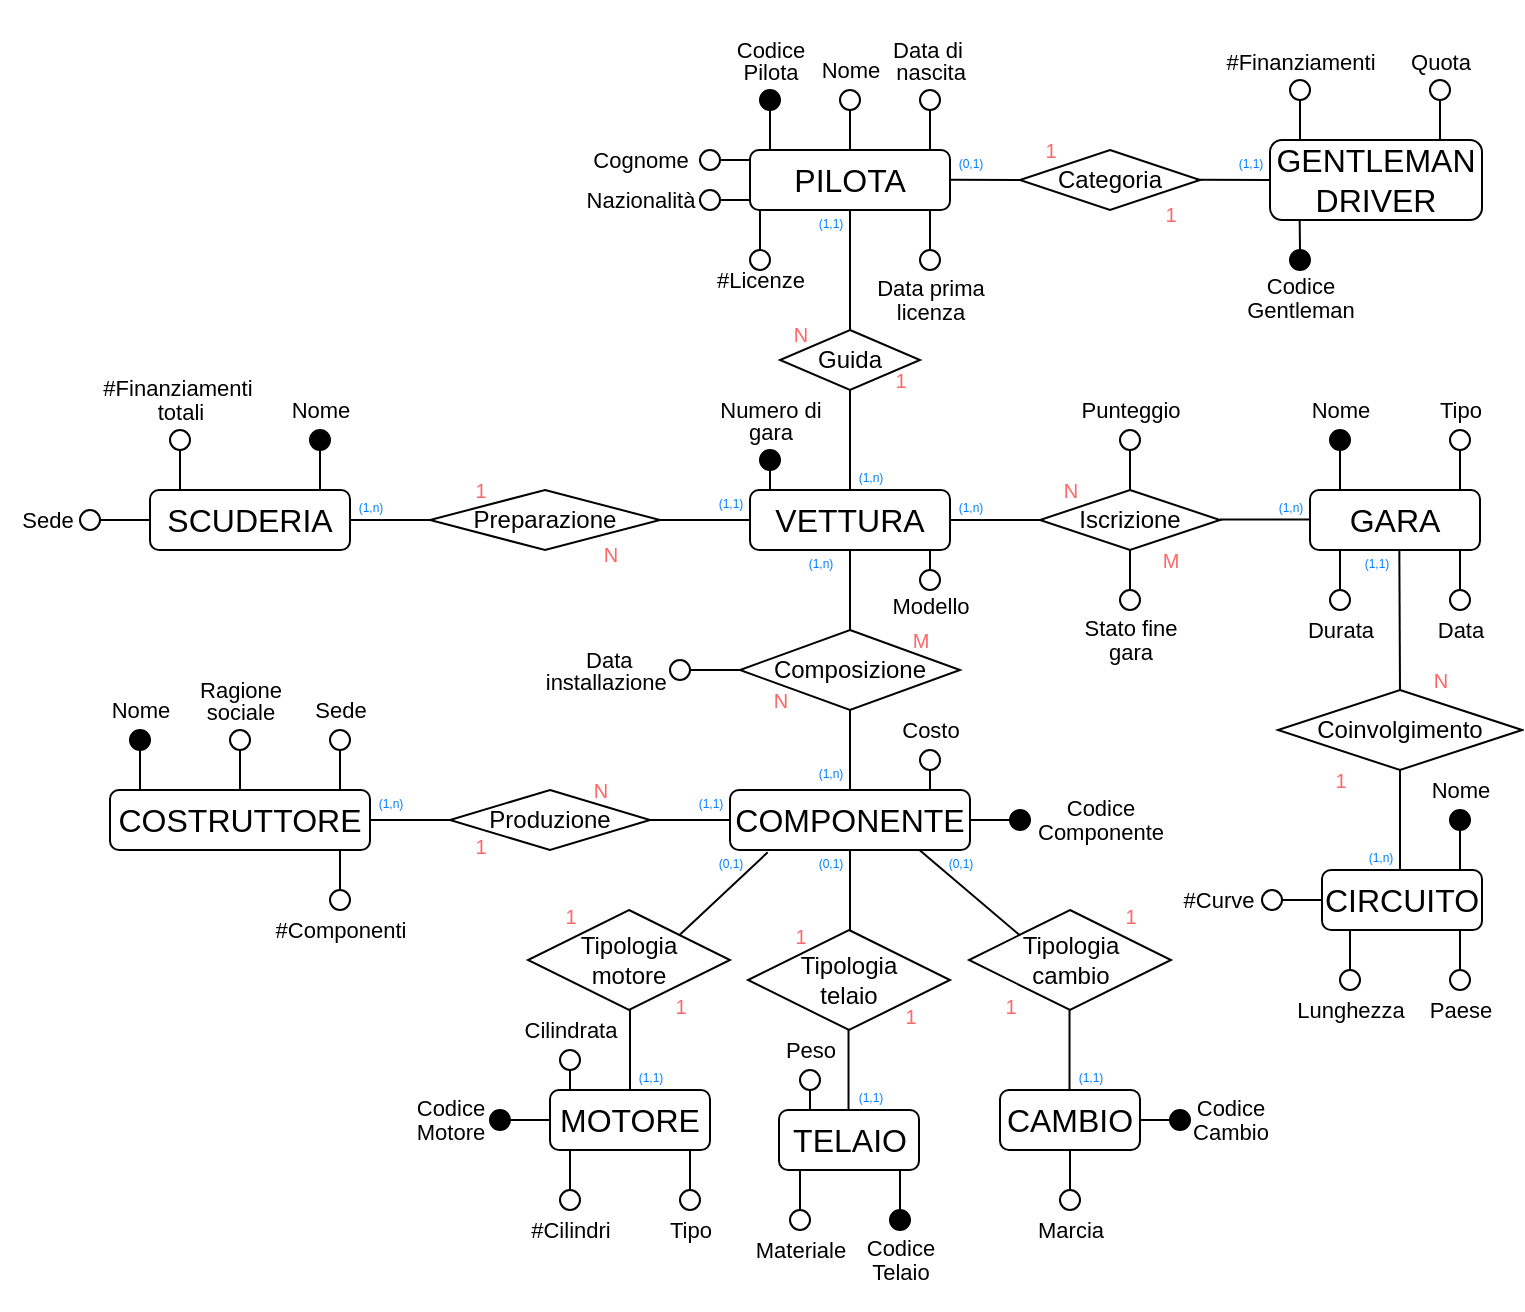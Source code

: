 <mxfile version="22.1.5" type="device">
  <diagram name="Pagina-1" id="f_jeKpJYyIS8H_iiBlOt">
    <mxGraphModel dx="2101" dy="722" grid="1" gridSize="10" guides="1" tooltips="1" connect="1" arrows="1" fold="1" page="1" pageScale="1" pageWidth="827" pageHeight="1169" math="0" shadow="0">
      <root>
        <mxCell id="0" />
        <mxCell id="1" parent="0" />
        <mxCell id="wNFToPIFawrMfpCmmGGO-1" value="&lt;font style=&quot;font-size: 16px;&quot;&gt;PILOTA&lt;/font&gt;" style="rounded=1;whiteSpace=wrap;html=1;" vertex="1" parent="1">
          <mxGeometry x="180" y="390" width="100" height="30" as="geometry" />
        </mxCell>
        <mxCell id="wNFToPIFawrMfpCmmGGO-2" value="" style="ellipse;whiteSpace=wrap;html=1;aspect=fixed;fillColor=#000000;" vertex="1" parent="1">
          <mxGeometry x="185" y="360" width="10" height="10" as="geometry" />
        </mxCell>
        <mxCell id="wNFToPIFawrMfpCmmGGO-3" value="" style="endArrow=none;html=1;rounded=0;" edge="1" parent="1" target="wNFToPIFawrMfpCmmGGO-2">
          <mxGeometry width="50" height="50" relative="1" as="geometry">
            <mxPoint x="190" y="390" as="sourcePoint" />
            <mxPoint x="194.996" y="370.004" as="targetPoint" />
          </mxGeometry>
        </mxCell>
        <mxCell id="wNFToPIFawrMfpCmmGGO-4" value="" style="ellipse;whiteSpace=wrap;html=1;aspect=fixed;fillColor=#000000;" vertex="1" parent="1">
          <mxGeometry x="390" y="870" width="10" height="10" as="geometry" />
        </mxCell>
        <mxCell id="wNFToPIFawrMfpCmmGGO-5" value="" style="endArrow=none;html=1;rounded=0;" edge="1" parent="1" target="wNFToPIFawrMfpCmmGGO-4">
          <mxGeometry width="50" height="50" relative="1" as="geometry">
            <mxPoint x="375" y="875" as="sourcePoint" />
            <mxPoint x="399.996" y="880.004" as="targetPoint" />
          </mxGeometry>
        </mxCell>
        <mxCell id="wNFToPIFawrMfpCmmGGO-6" value="" style="ellipse;whiteSpace=wrap;html=1;aspect=fixed;fillColor=#000000;" vertex="1" parent="1">
          <mxGeometry x="310" y="720" width="10" height="10" as="geometry" />
        </mxCell>
        <mxCell id="wNFToPIFawrMfpCmmGGO-7" value="" style="endArrow=none;html=1;rounded=0;" edge="1" parent="1" target="wNFToPIFawrMfpCmmGGO-6">
          <mxGeometry width="50" height="50" relative="1" as="geometry">
            <mxPoint x="290" y="725" as="sourcePoint" />
            <mxPoint x="314.996" y="730.004" as="targetPoint" />
          </mxGeometry>
        </mxCell>
        <mxCell id="wNFToPIFawrMfpCmmGGO-8" value="" style="ellipse;whiteSpace=wrap;html=1;aspect=fixed;fillColor=#000000;" vertex="1" parent="1">
          <mxGeometry x="470" y="530" width="10" height="10" as="geometry" />
        </mxCell>
        <mxCell id="wNFToPIFawrMfpCmmGGO-9" value="" style="endArrow=none;html=1;rounded=0;" edge="1" parent="1" target="wNFToPIFawrMfpCmmGGO-8">
          <mxGeometry width="50" height="50" relative="1" as="geometry">
            <mxPoint x="475" y="560" as="sourcePoint" />
            <mxPoint x="479.996" y="540.004" as="targetPoint" />
          </mxGeometry>
        </mxCell>
        <mxCell id="wNFToPIFawrMfpCmmGGO-10" value="" style="ellipse;whiteSpace=wrap;html=1;aspect=fixed;fillColor=#000000;" vertex="1" parent="1">
          <mxGeometry x="450" y="440" width="10" height="10" as="geometry" />
        </mxCell>
        <mxCell id="wNFToPIFawrMfpCmmGGO-11" value="" style="endArrow=none;html=1;rounded=0;exitX=0.14;exitY=0.999;exitDx=0;exitDy=0;exitPerimeter=0;" edge="1" parent="1" target="wNFToPIFawrMfpCmmGGO-10" source="wNFToPIFawrMfpCmmGGO-43">
          <mxGeometry width="50" height="50" relative="1" as="geometry">
            <mxPoint x="454" y="425" as="sourcePoint" />
            <mxPoint x="459.996" y="455.004" as="targetPoint" />
          </mxGeometry>
        </mxCell>
        <mxCell id="wNFToPIFawrMfpCmmGGO-12" value="" style="ellipse;whiteSpace=wrap;html=1;aspect=fixed;fillColor=#000000;strokeColor=#000000;" vertex="1" parent="1">
          <mxGeometry x="185" y="540" width="10" height="10" as="geometry" />
        </mxCell>
        <mxCell id="wNFToPIFawrMfpCmmGGO-13" value="" style="endArrow=none;html=1;rounded=0;" edge="1" parent="1">
          <mxGeometry width="50" height="50" relative="1" as="geometry">
            <mxPoint x="190" y="560" as="sourcePoint" />
            <mxPoint x="190" y="550" as="targetPoint" />
          </mxGeometry>
        </mxCell>
        <mxCell id="wNFToPIFawrMfpCmmGGO-14" value="" style="ellipse;whiteSpace=wrap;html=1;aspect=fixed;fillColor=#FFFFFF;" vertex="1" parent="1">
          <mxGeometry x="436" y="760" width="10" height="10" as="geometry" />
        </mxCell>
        <mxCell id="wNFToPIFawrMfpCmmGGO-15" value="" style="endArrow=none;html=1;rounded=0;" edge="1" parent="1" target="wNFToPIFawrMfpCmmGGO-14">
          <mxGeometry width="50" height="50" relative="1" as="geometry">
            <mxPoint x="466" y="765" as="sourcePoint" />
            <mxPoint x="445.996" y="770.004" as="targetPoint" />
          </mxGeometry>
        </mxCell>
        <mxCell id="wNFToPIFawrMfpCmmGGO-16" value="" style="ellipse;whiteSpace=wrap;html=1;aspect=fixed;fillColor=#FFFFFF;" vertex="1" parent="1">
          <mxGeometry x="265" y="360" width="10" height="10" as="geometry" />
        </mxCell>
        <mxCell id="wNFToPIFawrMfpCmmGGO-17" value="" style="endArrow=none;html=1;rounded=0;" edge="1" parent="1" target="wNFToPIFawrMfpCmmGGO-16">
          <mxGeometry width="50" height="50" relative="1" as="geometry">
            <mxPoint x="270" y="390" as="sourcePoint" />
            <mxPoint x="274.996" y="370.004" as="targetPoint" />
          </mxGeometry>
        </mxCell>
        <mxCell id="wNFToPIFawrMfpCmmGGO-20" value="&lt;p style=&quot;line-height: 100%; font-size: 11px;&quot;&gt;&lt;font style=&quot;font-size: 11px;&quot;&gt;Codice&lt;br&gt;Pilota&lt;/font&gt;&lt;/p&gt;" style="text;html=1;align=center;verticalAlign=middle;resizable=0;points=[];autosize=1;strokeColor=none;fillColor=none;" vertex="1" parent="1">
          <mxGeometry x="160" y="315" width="60" height="60" as="geometry" />
        </mxCell>
        <mxCell id="wNFToPIFawrMfpCmmGGO-22" value="&lt;p style=&quot;line-height: 0%; font-size: 11px;&quot;&gt;&lt;font style=&quot;font-size: 11px;&quot;&gt;Data di&amp;nbsp;&lt;/font&gt;&lt;/p&gt;&lt;p style=&quot;line-height: 0%; font-size: 11px;&quot;&gt;&lt;font style=&quot;font-size: 11px;&quot;&gt;nascita&lt;/font&gt;&lt;/p&gt;" style="text;html=1;align=center;verticalAlign=middle;resizable=0;points=[];autosize=1;strokeColor=none;fillColor=none;" vertex="1" parent="1">
          <mxGeometry x="240" y="320" width="60" height="50" as="geometry" />
        </mxCell>
        <mxCell id="wNFToPIFawrMfpCmmGGO-24" value="" style="ellipse;whiteSpace=wrap;html=1;aspect=fixed;fillColor=#FFFFFF;" vertex="1" parent="1">
          <mxGeometry x="365" y="610" width="10" height="10" as="geometry" />
        </mxCell>
        <mxCell id="wNFToPIFawrMfpCmmGGO-25" value="" style="endArrow=none;html=1;rounded=0;" edge="1" parent="1" target="wNFToPIFawrMfpCmmGGO-24">
          <mxGeometry width="50" height="50" relative="1" as="geometry">
            <mxPoint x="370" y="590" as="sourcePoint" />
            <mxPoint x="374.996" y="620.004" as="targetPoint" />
          </mxGeometry>
        </mxCell>
        <mxCell id="wNFToPIFawrMfpCmmGGO-26" value="" style="ellipse;whiteSpace=wrap;html=1;aspect=fixed;fillColor=#FFFFFF;" vertex="1" parent="1">
          <mxGeometry x="155" y="390" width="10" height="10" as="geometry" />
        </mxCell>
        <mxCell id="wNFToPIFawrMfpCmmGGO-27" value="" style="endArrow=none;html=1;rounded=0;" edge="1" parent="1" target="wNFToPIFawrMfpCmmGGO-26">
          <mxGeometry width="50" height="50" relative="1" as="geometry">
            <mxPoint x="180" y="395" as="sourcePoint" />
            <mxPoint x="170" y="395" as="targetPoint" />
          </mxGeometry>
        </mxCell>
        <mxCell id="wNFToPIFawrMfpCmmGGO-28" value="&lt;p style=&quot;line-height: 10%; font-size: 11px;&quot;&gt;&lt;font style=&quot;font-size: 11px;&quot;&gt;Codice&lt;/font&gt;&lt;/p&gt;&lt;p style=&quot;line-height: 10%; font-size: 11px;&quot;&gt;&lt;font style=&quot;font-size: 11px;&quot;&gt;Gentleman&lt;br&gt;&lt;br&gt;&lt;/font&gt;&lt;/p&gt;" style="text;html=1;align=center;verticalAlign=middle;resizable=0;points=[];autosize=1;strokeColor=none;fillColor=none;" vertex="1" parent="1">
          <mxGeometry x="415" y="440" width="80" height="50" as="geometry" />
        </mxCell>
        <mxCell id="wNFToPIFawrMfpCmmGGO-29" value="&lt;p style=&quot;line-height: 100%; font-size: 11px;&quot;&gt;Cognome&lt;/p&gt;" style="text;html=1;align=center;verticalAlign=middle;resizable=0;points=[];autosize=1;strokeColor=none;fillColor=none;" vertex="1" parent="1">
          <mxGeometry x="90" y="370" width="70" height="50" as="geometry" />
        </mxCell>
        <mxCell id="wNFToPIFawrMfpCmmGGO-31" value="" style="ellipse;whiteSpace=wrap;html=1;aspect=fixed;fillColor=#FFFFFF;" vertex="1" parent="1">
          <mxGeometry x="155" y="410" width="10" height="10" as="geometry" />
        </mxCell>
        <mxCell id="wNFToPIFawrMfpCmmGGO-32" value="" style="endArrow=none;html=1;rounded=0;" edge="1" parent="1" target="wNFToPIFawrMfpCmmGGO-31">
          <mxGeometry width="50" height="50" relative="1" as="geometry">
            <mxPoint x="180" y="415" as="sourcePoint" />
            <mxPoint x="170" y="415" as="targetPoint" />
          </mxGeometry>
        </mxCell>
        <mxCell id="wNFToPIFawrMfpCmmGGO-33" value="&lt;p style=&quot;line-height: 100%; font-size: 11px;&quot;&gt;Nazionalità&lt;/p&gt;" style="text;html=1;align=center;verticalAlign=middle;resizable=0;points=[];autosize=1;strokeColor=none;fillColor=none;" vertex="1" parent="1">
          <mxGeometry x="85" y="390" width="80" height="50" as="geometry" />
        </mxCell>
        <mxCell id="wNFToPIFawrMfpCmmGGO-34" value="" style="ellipse;whiteSpace=wrap;html=1;aspect=fixed;fillColor=#FFFFFF;" vertex="1" parent="1">
          <mxGeometry x="225" y="360" width="10" height="10" as="geometry" />
        </mxCell>
        <mxCell id="wNFToPIFawrMfpCmmGGO-35" value="" style="endArrow=none;html=1;rounded=0;" edge="1" parent="1" target="wNFToPIFawrMfpCmmGGO-34">
          <mxGeometry width="50" height="50" relative="1" as="geometry">
            <mxPoint x="230" y="390" as="sourcePoint" />
            <mxPoint x="234.996" y="370.004" as="targetPoint" />
          </mxGeometry>
        </mxCell>
        <mxCell id="wNFToPIFawrMfpCmmGGO-36" value="&lt;p style=&quot;line-height: 100%; font-size: 11px;&quot;&gt;Nome&lt;/p&gt;" style="text;html=1;align=center;verticalAlign=middle;resizable=0;points=[];autosize=1;strokeColor=none;fillColor=none;" vertex="1" parent="1">
          <mxGeometry x="205" y="325" width="50" height="50" as="geometry" />
        </mxCell>
        <mxCell id="wNFToPIFawrMfpCmmGGO-37" value="" style="ellipse;whiteSpace=wrap;html=1;aspect=fixed;fillColor=#FFFFFF;" vertex="1" parent="1">
          <mxGeometry x="265" y="440" width="10" height="10" as="geometry" />
        </mxCell>
        <mxCell id="wNFToPIFawrMfpCmmGGO-38" value="" style="endArrow=none;html=1;rounded=0;" edge="1" parent="1" target="wNFToPIFawrMfpCmmGGO-37">
          <mxGeometry width="50" height="50" relative="1" as="geometry">
            <mxPoint x="270" y="420" as="sourcePoint" />
            <mxPoint x="274.996" y="450.004" as="targetPoint" />
          </mxGeometry>
        </mxCell>
        <mxCell id="wNFToPIFawrMfpCmmGGO-39" value="" style="ellipse;whiteSpace=wrap;html=1;aspect=fixed;fillColor=#FFFFFF;" vertex="1" parent="1">
          <mxGeometry x="180" y="440" width="10" height="10" as="geometry" />
        </mxCell>
        <mxCell id="wNFToPIFawrMfpCmmGGO-40" value="" style="endArrow=none;html=1;rounded=0;" edge="1" parent="1" target="wNFToPIFawrMfpCmmGGO-39">
          <mxGeometry width="50" height="50" relative="1" as="geometry">
            <mxPoint x="185" y="420" as="sourcePoint" />
            <mxPoint x="189.996" y="450.004" as="targetPoint" />
          </mxGeometry>
        </mxCell>
        <mxCell id="wNFToPIFawrMfpCmmGGO-41" value="&lt;p style=&quot;line-height: 100%; font-size: 11px;&quot;&gt;#Licenze&lt;/p&gt;" style="text;html=1;align=center;verticalAlign=middle;resizable=0;points=[];autosize=1;strokeColor=none;fillColor=none;" vertex="1" parent="1">
          <mxGeometry x="150" y="430" width="70" height="50" as="geometry" />
        </mxCell>
        <mxCell id="wNFToPIFawrMfpCmmGGO-42" value="&lt;p style=&quot;line-height: 10%; font-size: 11px;&quot;&gt;Data prima&lt;/p&gt;&lt;p style=&quot;line-height: 10%; font-size: 11px;&quot;&gt;licenza&lt;/p&gt;" style="text;html=1;align=center;verticalAlign=middle;resizable=0;points=[];autosize=1;strokeColor=none;fillColor=none;" vertex="1" parent="1">
          <mxGeometry x="230" y="440" width="80" height="50" as="geometry" />
        </mxCell>
        <mxCell id="wNFToPIFawrMfpCmmGGO-43" value="&lt;font style=&quot;font-size: 16px;&quot;&gt;GENTLEMAN DRIVER&lt;/font&gt;" style="rounded=1;whiteSpace=wrap;html=1;" vertex="1" parent="1">
          <mxGeometry x="440" y="385" width="106" height="40" as="geometry" />
        </mxCell>
        <mxCell id="wNFToPIFawrMfpCmmGGO-44" value="" style="ellipse;whiteSpace=wrap;html=1;aspect=fixed;fillColor=#FFFFFF;" vertex="1" parent="1">
          <mxGeometry x="450" y="355" width="10" height="10" as="geometry" />
        </mxCell>
        <mxCell id="wNFToPIFawrMfpCmmGGO-45" value="" style="endArrow=none;html=1;rounded=0;" edge="1" parent="1" target="wNFToPIFawrMfpCmmGGO-44">
          <mxGeometry width="50" height="50" relative="1" as="geometry">
            <mxPoint x="455" y="385" as="sourcePoint" />
            <mxPoint x="459.996" y="365.004" as="targetPoint" />
          </mxGeometry>
        </mxCell>
        <mxCell id="wNFToPIFawrMfpCmmGGO-46" value="&lt;p style=&quot;line-height: 0%; font-size: 11px;&quot;&gt;Quota&lt;/p&gt;" style="text;html=1;align=center;verticalAlign=middle;resizable=0;points=[];autosize=1;strokeColor=none;fillColor=none;" vertex="1" parent="1">
          <mxGeometry x="500" y="325" width="50" height="40" as="geometry" />
        </mxCell>
        <mxCell id="wNFToPIFawrMfpCmmGGO-47" value="&lt;p style=&quot;line-height: 0%; font-size: 11px;&quot;&gt;#Finanziamenti&lt;/p&gt;" style="text;html=1;align=center;verticalAlign=middle;resizable=0;points=[];autosize=1;strokeColor=none;fillColor=none;" vertex="1" parent="1">
          <mxGeometry x="405" y="325" width="100" height="40" as="geometry" />
        </mxCell>
        <mxCell id="wNFToPIFawrMfpCmmGGO-48" value="" style="ellipse;whiteSpace=wrap;html=1;aspect=fixed;fillColor=#FFFFFF;" vertex="1" parent="1">
          <mxGeometry x="520" y="355" width="10" height="10" as="geometry" />
        </mxCell>
        <mxCell id="wNFToPIFawrMfpCmmGGO-49" value="" style="endArrow=none;html=1;rounded=0;" edge="1" parent="1" target="wNFToPIFawrMfpCmmGGO-48">
          <mxGeometry width="50" height="50" relative="1" as="geometry">
            <mxPoint x="525" y="385" as="sourcePoint" />
            <mxPoint x="529.996" y="365.004" as="targetPoint" />
          </mxGeometry>
        </mxCell>
        <mxCell id="wNFToPIFawrMfpCmmGGO-50" value="" style="endArrow=none;html=1;rounded=0;entryX=0.5;entryY=1;entryDx=0;entryDy=0;" edge="1" parent="1" target="wNFToPIFawrMfpCmmGGO-1">
          <mxGeometry width="50" height="50" relative="1" as="geometry">
            <mxPoint x="230" y="480" as="sourcePoint" />
            <mxPoint x="235" y="480" as="targetPoint" />
          </mxGeometry>
        </mxCell>
        <mxCell id="wNFToPIFawrMfpCmmGGO-51" value="Guida" style="rhombus;whiteSpace=wrap;html=1;" vertex="1" parent="1">
          <mxGeometry x="195" y="480" width="70" height="30" as="geometry" />
        </mxCell>
        <mxCell id="wNFToPIFawrMfpCmmGGO-52" value="" style="endArrow=none;html=1;rounded=0;entryX=0.5;entryY=1;entryDx=0;entryDy=0;" edge="1" parent="1">
          <mxGeometry width="50" height="50" relative="1" as="geometry">
            <mxPoint x="230" y="560" as="sourcePoint" />
            <mxPoint x="230" y="510" as="targetPoint" />
          </mxGeometry>
        </mxCell>
        <mxCell id="wNFToPIFawrMfpCmmGGO-55" value="&lt;p style=&quot;line-height: 100%;&quot;&gt;&lt;font color=&quot;#007fff&quot; style=&quot;font-size: 6px;&quot;&gt;(1,n&lt;/font&gt;&lt;span style=&quot;font-size: 6px; color: rgb(0, 127, 255); background-color: initial;&quot;&gt;)&lt;/span&gt;&lt;/p&gt;" style="text;html=1;align=center;verticalAlign=middle;resizable=0;points=[];autosize=1;strokeColor=none;fillColor=none;" vertex="1" parent="1">
          <mxGeometry x="-20" y="690" width="40" height="50" as="geometry" />
        </mxCell>
        <mxCell id="wNFToPIFawrMfpCmmGGO-56" value="&lt;p style=&quot;line-height: 100%;&quot;&gt;&lt;font color=&quot;#007fff&quot; style=&quot;font-size: 6px;&quot;&gt;(0,1)&lt;/font&gt;&lt;/p&gt;" style="text;html=1;align=center;verticalAlign=middle;resizable=0;points=[];autosize=1;strokeColor=none;fillColor=none;" vertex="1" parent="1">
          <mxGeometry x="264.5" y="720" width="40" height="50" as="geometry" />
        </mxCell>
        <mxCell id="wNFToPIFawrMfpCmmGGO-57" value="&lt;p style=&quot;line-height: 100%;&quot;&gt;&lt;font color=&quot;#007fff&quot; style=&quot;font-size: 6px;&quot;&gt;(1,1)&lt;/font&gt;&lt;/p&gt;" style="text;html=1;align=center;verticalAlign=middle;resizable=0;points=[];autosize=1;strokeColor=none;fillColor=none;" vertex="1" parent="1">
          <mxGeometry x="200" y="400" width="40" height="50" as="geometry" />
        </mxCell>
        <mxCell id="wNFToPIFawrMfpCmmGGO-59" value="&lt;p style=&quot;line-height: 100%;&quot;&gt;&lt;font color=&quot;#ff6666&quot; style=&quot;font-size: 10px;&quot;&gt;1&lt;/font&gt;&lt;/p&gt;" style="text;html=1;align=center;verticalAlign=middle;resizable=0;points=[];autosize=1;strokeColor=none;fillColor=none;" vertex="1" parent="1">
          <mxGeometry x="240" y="480" width="30" height="50" as="geometry" />
        </mxCell>
        <mxCell id="wNFToPIFawrMfpCmmGGO-61" value="&lt;p style=&quot;line-height: 0%;&quot;&gt;&lt;font color=&quot;#ff6666&quot; style=&quot;font-size: 10px;&quot;&gt;&lt;br&gt;&lt;/font&gt;&lt;/p&gt;&lt;p style=&quot;line-height: 0%;&quot;&gt;&lt;font color=&quot;#ff6666&quot; style=&quot;font-size: 10px;&quot;&gt;N&lt;/font&gt;&lt;/p&gt;" style="text;html=1;align=center;verticalAlign=middle;resizable=0;points=[];autosize=1;strokeColor=none;fillColor=none;" vertex="1" parent="1">
          <mxGeometry x="190" y="450" width="30" height="50" as="geometry" />
        </mxCell>
        <mxCell id="wNFToPIFawrMfpCmmGGO-62" value="&lt;font style=&quot;font-size: 16px;&quot;&gt;VETTURA&lt;/font&gt;" style="rounded=1;whiteSpace=wrap;html=1;" vertex="1" parent="1">
          <mxGeometry x="180" y="560" width="100" height="30" as="geometry" />
        </mxCell>
        <mxCell id="wNFToPIFawrMfpCmmGGO-63" value="&lt;font style=&quot;font-size: 16px;&quot;&gt;SCUDERIA&lt;/font&gt;" style="rounded=1;whiteSpace=wrap;html=1;" vertex="1" parent="1">
          <mxGeometry x="-120" y="560" width="100" height="30" as="geometry" />
        </mxCell>
        <mxCell id="wNFToPIFawrMfpCmmGGO-64" value="&lt;font style=&quot;font-size: 16px;&quot;&gt;COMPONENTE&lt;/font&gt;" style="rounded=1;whiteSpace=wrap;html=1;" vertex="1" parent="1">
          <mxGeometry x="170" y="710" width="120" height="30" as="geometry" />
        </mxCell>
        <mxCell id="wNFToPIFawrMfpCmmGGO-65" value="&lt;font style=&quot;font-size: 16px;&quot;&gt;COSTRUTTORE&lt;/font&gt;" style="rounded=1;whiteSpace=wrap;html=1;" vertex="1" parent="1">
          <mxGeometry x="-140" y="710" width="130" height="30" as="geometry" />
        </mxCell>
        <mxCell id="wNFToPIFawrMfpCmmGGO-66" value="&lt;font style=&quot;font-size: 16px;&quot;&gt;TELAIO&lt;/font&gt;" style="rounded=1;whiteSpace=wrap;html=1;" vertex="1" parent="1">
          <mxGeometry x="194.5" y="870" width="70" height="30" as="geometry" />
        </mxCell>
        <mxCell id="wNFToPIFawrMfpCmmGGO-67" value="&lt;font style=&quot;font-size: 16px;&quot;&gt;MOTORE&lt;/font&gt;" style="rounded=1;whiteSpace=wrap;html=1;" vertex="1" parent="1">
          <mxGeometry x="80" y="860" width="80" height="30" as="geometry" />
        </mxCell>
        <mxCell id="wNFToPIFawrMfpCmmGGO-68" value="&lt;font style=&quot;font-size: 16px;&quot;&gt;CAMBIO&lt;/font&gt;" style="rounded=1;whiteSpace=wrap;html=1;" vertex="1" parent="1">
          <mxGeometry x="305" y="860" width="70" height="30" as="geometry" />
        </mxCell>
        <mxCell id="wNFToPIFawrMfpCmmGGO-69" value="&lt;font style=&quot;font-size: 16px;&quot;&gt;CIRCUITO&lt;/font&gt;" style="rounded=1;whiteSpace=wrap;html=1;" vertex="1" parent="1">
          <mxGeometry x="466" y="750" width="80" height="30" as="geometry" />
        </mxCell>
        <mxCell id="wNFToPIFawrMfpCmmGGO-70" value="&lt;font style=&quot;font-size: 16px;&quot;&gt;GARA&lt;/font&gt;" style="rounded=1;whiteSpace=wrap;html=1;" vertex="1" parent="1">
          <mxGeometry x="460" y="560" width="85" height="30" as="geometry" />
        </mxCell>
        <mxCell id="wNFToPIFawrMfpCmmGGO-71" value="Iscrizione" style="rhombus;whiteSpace=wrap;html=1;" vertex="1" parent="1">
          <mxGeometry x="325" y="560" width="90" height="30" as="geometry" />
        </mxCell>
        <mxCell id="wNFToPIFawrMfpCmmGGO-72" value="Composizione" style="rhombus;whiteSpace=wrap;html=1;" vertex="1" parent="1">
          <mxGeometry x="175" y="630" width="110" height="40" as="geometry" />
        </mxCell>
        <mxCell id="wNFToPIFawrMfpCmmGGO-73" value="Coinvolgimento" style="rhombus;whiteSpace=wrap;html=1;" vertex="1" parent="1">
          <mxGeometry x="444" y="660" width="122" height="40" as="geometry" />
        </mxCell>
        <mxCell id="wNFToPIFawrMfpCmmGGO-74" value="Produzione" style="rhombus;whiteSpace=wrap;html=1;" vertex="1" parent="1">
          <mxGeometry x="30" y="710" width="100" height="30" as="geometry" />
        </mxCell>
        <mxCell id="wNFToPIFawrMfpCmmGGO-75" value="Tipologia &lt;br&gt;motore" style="rhombus;whiteSpace=wrap;html=1;" vertex="1" parent="1">
          <mxGeometry x="69" y="770" width="101" height="50" as="geometry" />
        </mxCell>
        <mxCell id="wNFToPIFawrMfpCmmGGO-76" value="Tipologia &lt;br&gt;cambio" style="rhombus;whiteSpace=wrap;html=1;" vertex="1" parent="1">
          <mxGeometry x="289.5" y="770" width="101" height="50" as="geometry" />
        </mxCell>
        <mxCell id="wNFToPIFawrMfpCmmGGO-77" value="Tipologia &lt;br&gt;telaio" style="rhombus;whiteSpace=wrap;html=1;" vertex="1" parent="1">
          <mxGeometry x="179" y="780" width="101" height="50" as="geometry" />
        </mxCell>
        <mxCell id="wNFToPIFawrMfpCmmGGO-78" value="Categoria" style="rhombus;whiteSpace=wrap;html=1;" vertex="1" parent="1">
          <mxGeometry x="315" y="390" width="90" height="30" as="geometry" />
        </mxCell>
        <mxCell id="wNFToPIFawrMfpCmmGGO-79" value="" style="endArrow=none;html=1;rounded=0;exitX=0;exitY=0.5;exitDx=0;exitDy=0;" edge="1" parent="1" source="wNFToPIFawrMfpCmmGGO-78">
          <mxGeometry width="50" height="50" relative="1" as="geometry">
            <mxPoint x="295" y="404.83" as="sourcePoint" />
            <mxPoint x="280" y="404.83" as="targetPoint" />
          </mxGeometry>
        </mxCell>
        <mxCell id="wNFToPIFawrMfpCmmGGO-80" value="" style="endArrow=none;html=1;rounded=0;exitX=0;exitY=0.5;exitDx=0;exitDy=0;" edge="1" parent="1" source="wNFToPIFawrMfpCmmGGO-43">
          <mxGeometry width="50" height="50" relative="1" as="geometry">
            <mxPoint x="438" y="405" as="sourcePoint" />
            <mxPoint x="403" y="404.83" as="targetPoint" />
          </mxGeometry>
        </mxCell>
        <mxCell id="wNFToPIFawrMfpCmmGGO-81" value="&lt;p style=&quot;line-height: 100%;&quot;&gt;&lt;font color=&quot;#007fff&quot; style=&quot;font-size: 6px;&quot;&gt;(0,1)&lt;/font&gt;&lt;/p&gt;" style="text;html=1;align=center;verticalAlign=middle;resizable=0;points=[];autosize=1;strokeColor=none;fillColor=none;" vertex="1" parent="1">
          <mxGeometry x="270" y="370" width="40" height="50" as="geometry" />
        </mxCell>
        <mxCell id="wNFToPIFawrMfpCmmGGO-82" value="&lt;p style=&quot;line-height: 100%;&quot;&gt;&lt;font color=&quot;#007fff&quot; style=&quot;font-size: 6px;&quot;&gt;(1,1)&lt;/font&gt;&lt;/p&gt;" style="text;html=1;align=center;verticalAlign=middle;resizable=0;points=[];autosize=1;strokeColor=none;fillColor=none;" vertex="1" parent="1">
          <mxGeometry x="410" y="370" width="40" height="50" as="geometry" />
        </mxCell>
        <mxCell id="wNFToPIFawrMfpCmmGGO-83" value="&lt;p style=&quot;line-height: 100%;&quot;&gt;&lt;font color=&quot;#ff6666&quot; style=&quot;font-size: 10px;&quot;&gt;1&lt;/font&gt;&lt;/p&gt;" style="text;html=1;align=center;verticalAlign=middle;resizable=0;points=[];autosize=1;strokeColor=none;fillColor=none;" vertex="1" parent="1">
          <mxGeometry x="315" y="365" width="30" height="50" as="geometry" />
        </mxCell>
        <mxCell id="wNFToPIFawrMfpCmmGGO-84" value="&lt;p style=&quot;line-height: 0%;&quot;&gt;&lt;font color=&quot;#ff6666&quot; style=&quot;font-size: 10px;&quot;&gt;&lt;br&gt;&lt;/font&gt;&lt;/p&gt;&lt;p style=&quot;line-height: 0%;&quot;&gt;&lt;font color=&quot;#ff6666&quot; style=&quot;font-size: 10px;&quot;&gt;1&lt;/font&gt;&lt;/p&gt;" style="text;html=1;align=center;verticalAlign=middle;resizable=0;points=[];autosize=1;strokeColor=none;fillColor=none;" vertex="1" parent="1">
          <mxGeometry x="375" y="390" width="30" height="50" as="geometry" />
        </mxCell>
        <mxCell id="wNFToPIFawrMfpCmmGGO-85" value="Preparazione" style="rhombus;whiteSpace=wrap;html=1;" vertex="1" parent="1">
          <mxGeometry x="20" y="560" width="115" height="30" as="geometry" />
        </mxCell>
        <mxCell id="wNFToPIFawrMfpCmmGGO-86" value="&lt;p style=&quot;line-height: 0%; font-size: 11px;&quot;&gt;Numero di&lt;/p&gt;&lt;p style=&quot;line-height: 0%; font-size: 11px;&quot;&gt;gara&lt;/p&gt;" style="text;html=1;align=center;verticalAlign=middle;resizable=0;points=[];autosize=1;strokeColor=none;fillColor=none;" vertex="1" parent="1">
          <mxGeometry x="155" y="500" width="70" height="50" as="geometry" />
        </mxCell>
        <mxCell id="wNFToPIFawrMfpCmmGGO-87" value="" style="ellipse;whiteSpace=wrap;html=1;aspect=fixed;fillColor=#FFFFFF;" vertex="1" parent="1">
          <mxGeometry x="265" y="600" width="10" height="10" as="geometry" />
        </mxCell>
        <mxCell id="wNFToPIFawrMfpCmmGGO-88" value="" style="endArrow=none;html=1;rounded=0;" edge="1" parent="1">
          <mxGeometry width="50" height="50" relative="1" as="geometry">
            <mxPoint x="270" y="590" as="sourcePoint" />
            <mxPoint x="270" y="600" as="targetPoint" />
          </mxGeometry>
        </mxCell>
        <mxCell id="wNFToPIFawrMfpCmmGGO-89" value="&lt;p style=&quot;line-height: 40%; font-size: 11px;&quot;&gt;Modello&lt;/p&gt;&lt;p style=&quot;line-height: 40%; font-size: 11px;&quot;&gt;&lt;br&gt;&lt;/p&gt;" style="text;html=1;align=center;verticalAlign=middle;resizable=0;points=[];autosize=1;strokeColor=none;fillColor=none;rotation=0;" vertex="1" parent="1">
          <mxGeometry x="240" y="595" width="60" height="60" as="geometry" />
        </mxCell>
        <mxCell id="wNFToPIFawrMfpCmmGGO-91" value="&lt;p style=&quot;line-height: 0%;&quot;&gt;&lt;font color=&quot;#007fff&quot; style=&quot;font-size: 6px;&quot;&gt;&lt;br&gt;&lt;/font&gt;&lt;/p&gt;&lt;p style=&quot;line-height: 0%;&quot;&gt;&lt;font color=&quot;#007fff&quot; style=&quot;font-size: 6px;&quot;&gt;(1,n&lt;/font&gt;&lt;span style=&quot;font-size: 6px; color: rgb(0, 127, 255); background-color: initial;&quot;&gt;)&lt;/span&gt;&lt;/p&gt;" style="text;html=1;align=center;verticalAlign=middle;resizable=0;points=[];autosize=1;strokeColor=none;fillColor=none;" vertex="1" parent="1">
          <mxGeometry x="220" y="520" width="40" height="50" as="geometry" />
        </mxCell>
        <mxCell id="wNFToPIFawrMfpCmmGGO-92" value="" style="endArrow=none;html=1;rounded=0;entryX=1;entryY=0.5;entryDx=0;entryDy=0;exitX=0;exitY=0.5;exitDx=0;exitDy=0;" edge="1" parent="1" source="wNFToPIFawrMfpCmmGGO-71" target="wNFToPIFawrMfpCmmGGO-62">
          <mxGeometry width="50" height="50" relative="1" as="geometry">
            <mxPoint x="330" y="575" as="sourcePoint" />
            <mxPoint x="324.6" y="530" as="targetPoint" />
          </mxGeometry>
        </mxCell>
        <mxCell id="wNFToPIFawrMfpCmmGGO-93" value="" style="endArrow=none;html=1;rounded=0;entryX=1;entryY=0.5;entryDx=0;entryDy=0;exitX=0;exitY=0.5;exitDx=0;exitDy=0;" edge="1" parent="1">
          <mxGeometry width="50" height="50" relative="1" as="geometry">
            <mxPoint x="460" y="574.8" as="sourcePoint" />
            <mxPoint x="415" y="574.8" as="targetPoint" />
          </mxGeometry>
        </mxCell>
        <mxCell id="wNFToPIFawrMfpCmmGGO-94" value="" style="ellipse;whiteSpace=wrap;html=1;aspect=fixed;fillColor=#FFFFFF;" vertex="1" parent="1">
          <mxGeometry x="140" y="645" width="10" height="10" as="geometry" />
        </mxCell>
        <mxCell id="wNFToPIFawrMfpCmmGGO-95" value="" style="endArrow=none;html=1;rounded=0;" edge="1" parent="1" target="wNFToPIFawrMfpCmmGGO-94">
          <mxGeometry width="50" height="50" relative="1" as="geometry">
            <mxPoint x="175" y="650" as="sourcePoint" />
            <mxPoint x="149.996" y="655.004" as="targetPoint" />
          </mxGeometry>
        </mxCell>
        <mxCell id="wNFToPIFawrMfpCmmGGO-96" value="" style="ellipse;whiteSpace=wrap;html=1;aspect=fixed;fillColor=#FFFFFF;" vertex="1" parent="1">
          <mxGeometry x="365" y="530" width="10" height="10" as="geometry" />
        </mxCell>
        <mxCell id="wNFToPIFawrMfpCmmGGO-97" value="" style="endArrow=none;html=1;rounded=0;" edge="1" parent="1" target="wNFToPIFawrMfpCmmGGO-96">
          <mxGeometry width="50" height="50" relative="1" as="geometry">
            <mxPoint x="370" y="560" as="sourcePoint" />
            <mxPoint x="374.996" y="540.004" as="targetPoint" />
          </mxGeometry>
        </mxCell>
        <mxCell id="wNFToPIFawrMfpCmmGGO-98" value="&lt;p style=&quot;line-height: 10%; font-size: 11px;&quot;&gt;Punteggio&lt;/p&gt;" style="text;html=1;align=center;verticalAlign=middle;resizable=0;points=[];autosize=1;strokeColor=none;fillColor=none;" vertex="1" parent="1">
          <mxGeometry x="335" y="500" width="70" height="40" as="geometry" />
        </mxCell>
        <mxCell id="wNFToPIFawrMfpCmmGGO-99" value="&lt;p style=&quot;line-height: 10%; font-size: 11px;&quot;&gt;Stato fine&lt;/p&gt;&lt;p style=&quot;line-height: 10%; font-size: 11px;&quot;&gt;gara&lt;/p&gt;" style="text;html=1;align=center;verticalAlign=middle;resizable=0;points=[];autosize=1;strokeColor=none;fillColor=none;" vertex="1" parent="1">
          <mxGeometry x="335" y="610" width="70" height="50" as="geometry" />
        </mxCell>
        <mxCell id="wNFToPIFawrMfpCmmGGO-100" value="&lt;p style=&quot;line-height: 0%;&quot;&gt;&lt;font color=&quot;#007fff&quot; style=&quot;font-size: 6px;&quot;&gt;&lt;br&gt;&lt;/font&gt;&lt;/p&gt;&lt;p style=&quot;line-height: 0%;&quot;&gt;&lt;font color=&quot;#007fff&quot; style=&quot;font-size: 6px;&quot;&gt;(1,n&lt;/font&gt;&lt;span style=&quot;font-size: 6px; color: rgb(0, 127, 255); background-color: initial;&quot;&gt;)&lt;/span&gt;&lt;/p&gt;" style="text;html=1;align=center;verticalAlign=middle;resizable=0;points=[];autosize=1;strokeColor=none;fillColor=none;" vertex="1" parent="1">
          <mxGeometry x="270" y="535" width="40" height="50" as="geometry" />
        </mxCell>
        <mxCell id="wNFToPIFawrMfpCmmGGO-101" value="&lt;p style=&quot;line-height: 100%;&quot;&gt;&lt;font color=&quot;#ff6666&quot; style=&quot;font-size: 10px;&quot;&gt;N&lt;/font&gt;&lt;/p&gt;" style="text;html=1;align=center;verticalAlign=middle;resizable=0;points=[];autosize=1;strokeColor=none;fillColor=none;" vertex="1" parent="1">
          <mxGeometry x="325" y="535" width="30" height="50" as="geometry" />
        </mxCell>
        <mxCell id="wNFToPIFawrMfpCmmGGO-103" value="&lt;p style=&quot;line-height: 100%;&quot;&gt;&lt;font color=&quot;#ff6666&quot; style=&quot;font-size: 10px;&quot;&gt;M&lt;/font&gt;&lt;/p&gt;" style="text;html=1;align=center;verticalAlign=middle;resizable=0;points=[];autosize=1;strokeColor=none;fillColor=none;" vertex="1" parent="1">
          <mxGeometry x="375" y="570" width="30" height="50" as="geometry" />
        </mxCell>
        <mxCell id="wNFToPIFawrMfpCmmGGO-104" value="&lt;p style=&quot;line-height: 0%;&quot;&gt;&lt;font color=&quot;#007fff&quot; style=&quot;font-size: 6px;&quot;&gt;&lt;br&gt;&lt;/font&gt;&lt;/p&gt;&lt;p style=&quot;line-height: 0%;&quot;&gt;&lt;font color=&quot;#007fff&quot; style=&quot;font-size: 6px;&quot;&gt;(1,n&lt;/font&gt;&lt;span style=&quot;font-size: 6px; color: rgb(0, 127, 255); background-color: initial;&quot;&gt;)&lt;/span&gt;&lt;/p&gt;" style="text;html=1;align=center;verticalAlign=middle;resizable=0;points=[];autosize=1;strokeColor=none;fillColor=none;" vertex="1" parent="1">
          <mxGeometry x="430" y="535" width="40" height="50" as="geometry" />
        </mxCell>
        <mxCell id="wNFToPIFawrMfpCmmGGO-105" value="&lt;p style=&quot;line-height: 10%; font-size: 11px;&quot;&gt;Nome&lt;/p&gt;" style="text;html=1;align=center;verticalAlign=middle;resizable=0;points=[];autosize=1;strokeColor=none;fillColor=none;" vertex="1" parent="1">
          <mxGeometry x="450" y="500" width="50" height="40" as="geometry" />
        </mxCell>
        <mxCell id="wNFToPIFawrMfpCmmGGO-106" value="" style="ellipse;whiteSpace=wrap;html=1;aspect=fixed;fillColor=#FFFFFF;" vertex="1" parent="1">
          <mxGeometry x="-110" y="530" width="10" height="10" as="geometry" />
        </mxCell>
        <mxCell id="wNFToPIFawrMfpCmmGGO-107" value="" style="endArrow=none;html=1;rounded=0;" edge="1" parent="1" target="wNFToPIFawrMfpCmmGGO-106">
          <mxGeometry width="50" height="50" relative="1" as="geometry">
            <mxPoint x="-105" y="560" as="sourcePoint" />
            <mxPoint x="-100.004" y="540.004" as="targetPoint" />
          </mxGeometry>
        </mxCell>
        <mxCell id="wNFToPIFawrMfpCmmGGO-108" value="" style="ellipse;whiteSpace=wrap;html=1;aspect=fixed;fillColor=#FFFFFF;" vertex="1" parent="1">
          <mxGeometry x="530" y="610" width="10" height="10" as="geometry" />
        </mxCell>
        <mxCell id="wNFToPIFawrMfpCmmGGO-109" value="" style="endArrow=none;html=1;rounded=0;" edge="1" parent="1" target="wNFToPIFawrMfpCmmGGO-108">
          <mxGeometry width="50" height="50" relative="1" as="geometry">
            <mxPoint x="535" y="590" as="sourcePoint" />
            <mxPoint x="539.996" y="620.004" as="targetPoint" />
          </mxGeometry>
        </mxCell>
        <mxCell id="wNFToPIFawrMfpCmmGGO-110" value="" style="ellipse;whiteSpace=wrap;html=1;aspect=fixed;fillColor=#FFFFFF;" vertex="1" parent="1">
          <mxGeometry x="470" y="610" width="10" height="10" as="geometry" />
        </mxCell>
        <mxCell id="wNFToPIFawrMfpCmmGGO-111" value="" style="endArrow=none;html=1;rounded=0;" edge="1" parent="1" target="wNFToPIFawrMfpCmmGGO-110">
          <mxGeometry width="50" height="50" relative="1" as="geometry">
            <mxPoint x="475" y="590" as="sourcePoint" />
            <mxPoint x="479.996" y="620.004" as="targetPoint" />
          </mxGeometry>
        </mxCell>
        <mxCell id="wNFToPIFawrMfpCmmGGO-112" value="" style="ellipse;whiteSpace=wrap;html=1;aspect=fixed;fillColor=#FFFFFF;" vertex="1" parent="1">
          <mxGeometry x="530" y="530" width="10" height="10" as="geometry" />
        </mxCell>
        <mxCell id="wNFToPIFawrMfpCmmGGO-113" value="" style="endArrow=none;html=1;rounded=0;" edge="1" parent="1" target="wNFToPIFawrMfpCmmGGO-112">
          <mxGeometry width="50" height="50" relative="1" as="geometry">
            <mxPoint x="535" y="560" as="sourcePoint" />
            <mxPoint x="539.996" y="540.004" as="targetPoint" />
          </mxGeometry>
        </mxCell>
        <mxCell id="wNFToPIFawrMfpCmmGGO-116" value="&lt;p style=&quot;line-height: 10%; font-size: 11px;&quot;&gt;Durata&lt;/p&gt;" style="text;html=1;align=center;verticalAlign=middle;resizable=0;points=[];autosize=1;strokeColor=none;fillColor=none;" vertex="1" parent="1">
          <mxGeometry x="445" y="610" width="60" height="40" as="geometry" />
        </mxCell>
        <mxCell id="wNFToPIFawrMfpCmmGGO-117" value="&lt;p style=&quot;line-height: 10%; font-size: 11px;&quot;&gt;Data&lt;br&gt;&lt;/p&gt;" style="text;html=1;align=center;verticalAlign=middle;resizable=0;points=[];autosize=1;strokeColor=none;fillColor=none;" vertex="1" parent="1">
          <mxGeometry x="510" y="610" width="50" height="40" as="geometry" />
        </mxCell>
        <mxCell id="wNFToPIFawrMfpCmmGGO-118" value="&lt;p style=&quot;line-height: 10%; font-size: 11px;&quot;&gt;Tipo&lt;br&gt;&lt;/p&gt;" style="text;html=1;align=center;verticalAlign=middle;resizable=0;points=[];autosize=1;strokeColor=none;fillColor=none;" vertex="1" parent="1">
          <mxGeometry x="515" y="500" width="40" height="40" as="geometry" />
        </mxCell>
        <mxCell id="wNFToPIFawrMfpCmmGGO-119" value="" style="endArrow=none;html=1;rounded=0;exitX=0;exitY=0.5;exitDx=0;exitDy=0;" edge="1" parent="1">
          <mxGeometry width="50" height="50" relative="1" as="geometry">
            <mxPoint x="504.67" y="590" as="sourcePoint" />
            <mxPoint x="505" y="660" as="targetPoint" />
          </mxGeometry>
        </mxCell>
        <mxCell id="wNFToPIFawrMfpCmmGGO-120" value="&lt;p style=&quot;line-height: 100%;&quot;&gt;&lt;font color=&quot;#ff6666&quot; style=&quot;font-size: 10px;&quot;&gt;N&lt;/font&gt;&lt;/p&gt;" style="text;html=1;align=center;verticalAlign=middle;resizable=0;points=[];autosize=1;strokeColor=none;fillColor=none;" vertex="1" parent="1">
          <mxGeometry x="510" y="630" width="30" height="50" as="geometry" />
        </mxCell>
        <mxCell id="wNFToPIFawrMfpCmmGGO-121" value="&lt;p style=&quot;line-height: 100%;&quot;&gt;&lt;font color=&quot;#ff6666&quot; style=&quot;font-size: 10px;&quot;&gt;1&lt;/font&gt;&lt;/p&gt;" style="text;html=1;align=center;verticalAlign=middle;resizable=0;points=[];autosize=1;strokeColor=none;fillColor=none;" vertex="1" parent="1">
          <mxGeometry x="460" y="680" width="30" height="50" as="geometry" />
        </mxCell>
        <mxCell id="wNFToPIFawrMfpCmmGGO-122" value="&lt;p style=&quot;line-height: 0%;&quot;&gt;&lt;font style=&quot;background-color: initial; font-size: 6px;&quot; color=&quot;#007fff&quot;&gt;(1,1&lt;/font&gt;&lt;span style=&quot;background-color: initial; font-size: 6px; color: rgb(0, 127, 255);&quot;&gt;)&lt;/span&gt;&lt;br&gt;&lt;/p&gt;" style="text;html=1;align=center;verticalAlign=middle;resizable=0;points=[];autosize=1;strokeColor=none;fillColor=none;" vertex="1" parent="1">
          <mxGeometry x="473" y="575" width="40" height="40" as="geometry" />
        </mxCell>
        <mxCell id="wNFToPIFawrMfpCmmGGO-123" value="&lt;p style=&quot;line-height: 0%;&quot;&gt;&lt;font color=&quot;#007fff&quot; style=&quot;font-size: 6px;&quot;&gt;&lt;br&gt;&lt;/font&gt;&lt;/p&gt;&lt;p style=&quot;line-height: 0%;&quot;&gt;&lt;font color=&quot;#007fff&quot; style=&quot;font-size: 6px;&quot;&gt;(1,n&lt;/font&gt;&lt;span style=&quot;font-size: 6px; color: rgb(0, 127, 255); background-color: initial;&quot;&gt;)&lt;/span&gt;&lt;/p&gt;" style="text;html=1;align=center;verticalAlign=middle;resizable=0;points=[];autosize=1;strokeColor=none;fillColor=none;" vertex="1" parent="1">
          <mxGeometry x="475" y="710" width="40" height="50" as="geometry" />
        </mxCell>
        <mxCell id="wNFToPIFawrMfpCmmGGO-124" value="" style="endArrow=none;html=1;rounded=0;" edge="1" parent="1">
          <mxGeometry width="50" height="50" relative="1" as="geometry">
            <mxPoint x="505" y="700" as="sourcePoint" />
            <mxPoint x="505" y="750" as="targetPoint" />
          </mxGeometry>
        </mxCell>
        <mxCell id="wNFToPIFawrMfpCmmGGO-125" value="" style="ellipse;whiteSpace=wrap;html=1;aspect=fixed;fillColor=#000000;" vertex="1" parent="1">
          <mxGeometry x="530" y="720" width="10" height="10" as="geometry" />
        </mxCell>
        <mxCell id="wNFToPIFawrMfpCmmGGO-126" value="" style="endArrow=none;html=1;rounded=0;" edge="1" parent="1" target="wNFToPIFawrMfpCmmGGO-125">
          <mxGeometry width="50" height="50" relative="1" as="geometry">
            <mxPoint x="535" y="750" as="sourcePoint" />
            <mxPoint x="539.996" y="730.004" as="targetPoint" />
          </mxGeometry>
        </mxCell>
        <mxCell id="wNFToPIFawrMfpCmmGGO-127" value="&lt;p style=&quot;line-height: 10%; font-size: 11px;&quot;&gt;Nome&lt;/p&gt;" style="text;html=1;align=center;verticalAlign=middle;resizable=0;points=[];autosize=1;strokeColor=none;fillColor=none;" vertex="1" parent="1">
          <mxGeometry x="510" y="690" width="50" height="40" as="geometry" />
        </mxCell>
        <mxCell id="wNFToPIFawrMfpCmmGGO-128" value="&lt;p style=&quot;line-height: 10%; font-size: 11px;&quot;&gt;#Curve&lt;/p&gt;" style="text;html=1;align=center;verticalAlign=middle;resizable=0;points=[];autosize=1;strokeColor=none;fillColor=none;" vertex="1" parent="1">
          <mxGeometry x="384" y="745" width="60" height="40" as="geometry" />
        </mxCell>
        <mxCell id="wNFToPIFawrMfpCmmGGO-129" value="&lt;p style=&quot;line-height: 10%; font-size: 11px;&quot;&gt;Lunghezza&lt;/p&gt;" style="text;html=1;align=center;verticalAlign=middle;resizable=0;points=[];autosize=1;strokeColor=none;fillColor=none;" vertex="1" parent="1">
          <mxGeometry x="440" y="800" width="80" height="40" as="geometry" />
        </mxCell>
        <mxCell id="wNFToPIFawrMfpCmmGGO-130" value="&lt;p style=&quot;line-height: 10%; font-size: 11px;&quot;&gt;Paese&lt;/p&gt;" style="text;html=1;align=center;verticalAlign=middle;resizable=0;points=[];autosize=1;strokeColor=none;fillColor=none;" vertex="1" parent="1">
          <mxGeometry x="510" y="800" width="50" height="40" as="geometry" />
        </mxCell>
        <mxCell id="wNFToPIFawrMfpCmmGGO-131" value="" style="ellipse;whiteSpace=wrap;html=1;aspect=fixed;fillColor=#FFFFFF;" vertex="1" parent="1">
          <mxGeometry x="530" y="800" width="10" height="10" as="geometry" />
        </mxCell>
        <mxCell id="wNFToPIFawrMfpCmmGGO-132" value="" style="endArrow=none;html=1;rounded=0;" edge="1" parent="1" target="wNFToPIFawrMfpCmmGGO-131">
          <mxGeometry width="50" height="50" relative="1" as="geometry">
            <mxPoint x="535" y="780" as="sourcePoint" />
            <mxPoint x="539.996" y="810.004" as="targetPoint" />
          </mxGeometry>
        </mxCell>
        <mxCell id="wNFToPIFawrMfpCmmGGO-133" value="" style="ellipse;whiteSpace=wrap;html=1;aspect=fixed;fillColor=#FFFFFF;" vertex="1" parent="1">
          <mxGeometry x="475" y="800" width="10" height="10" as="geometry" />
        </mxCell>
        <mxCell id="wNFToPIFawrMfpCmmGGO-134" value="" style="endArrow=none;html=1;rounded=0;" edge="1" parent="1" target="wNFToPIFawrMfpCmmGGO-133">
          <mxGeometry width="50" height="50" relative="1" as="geometry">
            <mxPoint x="480" y="780" as="sourcePoint" />
            <mxPoint x="484.996" y="810.004" as="targetPoint" />
          </mxGeometry>
        </mxCell>
        <mxCell id="wNFToPIFawrMfpCmmGGO-135" value="" style="endArrow=none;html=1;rounded=0;entryX=1;entryY=0.5;entryDx=0;entryDy=0;exitX=0;exitY=0.5;exitDx=0;exitDy=0;" edge="1" parent="1">
          <mxGeometry width="50" height="50" relative="1" as="geometry">
            <mxPoint x="180" y="575" as="sourcePoint" />
            <mxPoint x="135" y="575" as="targetPoint" />
          </mxGeometry>
        </mxCell>
        <mxCell id="wNFToPIFawrMfpCmmGGO-136" value="&lt;p style=&quot;line-height: 100%;&quot;&gt;&lt;font color=&quot;#007fff&quot; style=&quot;font-size: 6px;&quot;&gt;(1,1)&lt;/font&gt;&lt;/p&gt;" style="text;html=1;align=center;verticalAlign=middle;resizable=0;points=[];autosize=1;strokeColor=none;fillColor=none;" vertex="1" parent="1">
          <mxGeometry x="150" y="540" width="40" height="50" as="geometry" />
        </mxCell>
        <mxCell id="wNFToPIFawrMfpCmmGGO-137" value="&lt;p style=&quot;line-height: 100%;&quot;&gt;&lt;font color=&quot;#ff6666&quot; style=&quot;font-size: 10px;&quot;&gt;1&lt;/font&gt;&lt;/p&gt;" style="text;html=1;align=center;verticalAlign=middle;resizable=0;points=[];autosize=1;strokeColor=none;fillColor=none;" vertex="1" parent="1">
          <mxGeometry x="30" y="535" width="30" height="50" as="geometry" />
        </mxCell>
        <mxCell id="wNFToPIFawrMfpCmmGGO-138" value="&lt;p style=&quot;line-height: 0%;&quot;&gt;&lt;font color=&quot;#ff6666&quot; style=&quot;font-size: 10px;&quot;&gt;&lt;br&gt;&lt;/font&gt;&lt;/p&gt;&lt;p style=&quot;line-height: 0%;&quot;&gt;&lt;font color=&quot;#ff6666&quot; style=&quot;font-size: 10px;&quot;&gt;N&lt;/font&gt;&lt;/p&gt;" style="text;html=1;align=center;verticalAlign=middle;resizable=0;points=[];autosize=1;strokeColor=none;fillColor=none;" vertex="1" parent="1">
          <mxGeometry x="95" y="560" width="30" height="50" as="geometry" />
        </mxCell>
        <mxCell id="wNFToPIFawrMfpCmmGGO-139" value="" style="endArrow=none;html=1;rounded=0;entryX=1;entryY=0.5;entryDx=0;entryDy=0;exitX=0;exitY=0.5;exitDx=0;exitDy=0;" edge="1" parent="1" target="wNFToPIFawrMfpCmmGGO-63">
          <mxGeometry width="50" height="50" relative="1" as="geometry">
            <mxPoint x="20" y="575" as="sourcePoint" />
            <mxPoint x="-25" y="575" as="targetPoint" />
          </mxGeometry>
        </mxCell>
        <mxCell id="wNFToPIFawrMfpCmmGGO-140" value="&lt;p style=&quot;line-height: 0%;&quot;&gt;&lt;font color=&quot;#007fff&quot; style=&quot;font-size: 6px;&quot;&gt;&lt;br&gt;&lt;/font&gt;&lt;/p&gt;&lt;p style=&quot;line-height: 0%;&quot;&gt;&lt;font color=&quot;#007fff&quot; style=&quot;font-size: 6px;&quot;&gt;(1,n&lt;/font&gt;&lt;span style=&quot;font-size: 6px; color: rgb(0, 127, 255); background-color: initial;&quot;&gt;)&lt;/span&gt;&lt;/p&gt;" style="text;html=1;align=center;verticalAlign=middle;resizable=0;points=[];autosize=1;strokeColor=none;fillColor=none;" vertex="1" parent="1">
          <mxGeometry x="-30" y="535" width="40" height="50" as="geometry" />
        </mxCell>
        <mxCell id="wNFToPIFawrMfpCmmGGO-141" value="" style="ellipse;whiteSpace=wrap;html=1;aspect=fixed;fillColor=#000000;" vertex="1" parent="1">
          <mxGeometry x="-40" y="530" width="10" height="10" as="geometry" />
        </mxCell>
        <mxCell id="wNFToPIFawrMfpCmmGGO-142" value="" style="endArrow=none;html=1;rounded=0;" edge="1" parent="1" target="wNFToPIFawrMfpCmmGGO-141">
          <mxGeometry width="50" height="50" relative="1" as="geometry">
            <mxPoint x="-35" y="560" as="sourcePoint" />
            <mxPoint x="-30.004" y="540.004" as="targetPoint" />
          </mxGeometry>
        </mxCell>
        <mxCell id="wNFToPIFawrMfpCmmGGO-143" value="&lt;p style=&quot;line-height: 10%; font-size: 11px;&quot;&gt;Nome&lt;/p&gt;" style="text;html=1;align=center;verticalAlign=middle;resizable=0;points=[];autosize=1;strokeColor=none;fillColor=none;" vertex="1" parent="1">
          <mxGeometry x="-60" y="500" width="50" height="40" as="geometry" />
        </mxCell>
        <mxCell id="wNFToPIFawrMfpCmmGGO-144" value="&lt;p style=&quot;line-height: 10%; font-size: 11px;&quot;&gt;&amp;nbsp; &amp;nbsp;Sede&lt;/p&gt;" style="text;html=1;align=left;verticalAlign=middle;resizable=0;points=[];autosize=1;strokeColor=none;fillColor=none;" vertex="1" parent="1">
          <mxGeometry x="-195" y="555" width="60" height="40" as="geometry" />
        </mxCell>
        <mxCell id="wNFToPIFawrMfpCmmGGO-145" value="&lt;p style=&quot;line-height: 10%; font-size: 11px;&quot;&gt;#Finanziamenti&amp;nbsp;&lt;/p&gt;&lt;p style=&quot;line-height: 10%; font-size: 11px;&quot;&gt;totali&lt;/p&gt;" style="text;html=1;align=center;verticalAlign=middle;resizable=0;points=[];autosize=1;strokeColor=none;fillColor=none;" vertex="1" parent="1">
          <mxGeometry x="-155" y="490" width="100" height="50" as="geometry" />
        </mxCell>
        <mxCell id="wNFToPIFawrMfpCmmGGO-146" value="" style="ellipse;whiteSpace=wrap;html=1;aspect=fixed;fillColor=#FFFFFF;" vertex="1" parent="1">
          <mxGeometry x="-155" y="570" width="10" height="10" as="geometry" />
        </mxCell>
        <mxCell id="wNFToPIFawrMfpCmmGGO-147" value="" style="endArrow=none;html=1;rounded=0;" edge="1" parent="1" target="wNFToPIFawrMfpCmmGGO-146">
          <mxGeometry width="50" height="50" relative="1" as="geometry">
            <mxPoint x="-120" y="575" as="sourcePoint" />
            <mxPoint x="-145.004" y="580.004" as="targetPoint" />
          </mxGeometry>
        </mxCell>
        <mxCell id="wNFToPIFawrMfpCmmGGO-149" value="" style="endArrow=none;html=1;rounded=0;exitX=0.5;exitY=1;exitDx=0;exitDy=0;" edge="1" parent="1" source="wNFToPIFawrMfpCmmGGO-62">
          <mxGeometry width="50" height="50" relative="1" as="geometry">
            <mxPoint x="190" y="640" as="sourcePoint" />
            <mxPoint x="230" y="630" as="targetPoint" />
          </mxGeometry>
        </mxCell>
        <mxCell id="wNFToPIFawrMfpCmmGGO-150" value="&lt;p style=&quot;line-height: 100%;&quot;&gt;&lt;font color=&quot;#ff6666&quot; style=&quot;font-size: 10px;&quot;&gt;M&lt;/font&gt;&lt;/p&gt;" style="text;html=1;align=center;verticalAlign=middle;resizable=0;points=[];autosize=1;strokeColor=none;fillColor=none;" vertex="1" parent="1">
          <mxGeometry x="250" y="610" width="30" height="50" as="geometry" />
        </mxCell>
        <mxCell id="wNFToPIFawrMfpCmmGGO-151" value="&lt;p style=&quot;line-height: 100%;&quot;&gt;&lt;font color=&quot;#ff6666&quot; style=&quot;font-size: 10px;&quot;&gt;N&lt;/font&gt;&lt;/p&gt;" style="text;html=1;align=center;verticalAlign=middle;resizable=0;points=[];autosize=1;strokeColor=none;fillColor=none;" vertex="1" parent="1">
          <mxGeometry x="180" y="640" width="30" height="50" as="geometry" />
        </mxCell>
        <mxCell id="wNFToPIFawrMfpCmmGGO-152" value="&lt;p style=&quot;line-height: 50%;&quot;&gt;&lt;font color=&quot;#007fff&quot; style=&quot;font-size: 6px;&quot;&gt;&lt;br&gt;&lt;/font&gt;&lt;/p&gt;&lt;p style=&quot;line-height: 50%;&quot;&gt;&lt;font color=&quot;#007fff&quot; style=&quot;font-size: 6px;&quot;&gt;(1,n&lt;/font&gt;&lt;span style=&quot;font-size: 6px; color: rgb(0, 127, 255); background-color: initial;&quot;&gt;)&lt;/span&gt;&lt;/p&gt;" style="text;html=1;align=center;verticalAlign=middle;resizable=0;points=[];autosize=1;strokeColor=none;fillColor=none;" vertex="1" parent="1">
          <mxGeometry x="195" y="550" width="40" height="70" as="geometry" />
        </mxCell>
        <mxCell id="wNFToPIFawrMfpCmmGGO-154" value="&lt;p style=&quot;line-height: 0%; font-size: 11px;&quot;&gt;&amp;nbsp; &amp;nbsp; &amp;nbsp; Data&lt;/p&gt;&lt;p style=&quot;line-height: 0%; font-size: 11px;&quot;&gt;&amp;nbsp; &amp;nbsp; &amp;nbsp;installazione&lt;/p&gt;" style="text;html=1;align=center;verticalAlign=middle;resizable=0;points=[];autosize=1;strokeColor=none;fillColor=none;" vertex="1" parent="1">
          <mxGeometry x="50" y="625" width="100" height="50" as="geometry" />
        </mxCell>
        <mxCell id="wNFToPIFawrMfpCmmGGO-156" value="" style="endArrow=none;html=1;rounded=0;exitX=0.5;exitY=1;exitDx=0;exitDy=0;" edge="1" parent="1">
          <mxGeometry width="50" height="50" relative="1" as="geometry">
            <mxPoint x="230" y="670" as="sourcePoint" />
            <mxPoint x="230" y="710" as="targetPoint" />
          </mxGeometry>
        </mxCell>
        <mxCell id="wNFToPIFawrMfpCmmGGO-157" value="" style="ellipse;whiteSpace=wrap;html=1;aspect=fixed;fillColor=#FFFFFF;" vertex="1" parent="1">
          <mxGeometry x="265" y="690" width="10" height="10" as="geometry" />
        </mxCell>
        <mxCell id="wNFToPIFawrMfpCmmGGO-158" value="" style="endArrow=none;html=1;rounded=0;" edge="1" parent="1">
          <mxGeometry width="50" height="50" relative="1" as="geometry">
            <mxPoint x="270" y="710" as="sourcePoint" />
            <mxPoint x="270" y="700" as="targetPoint" />
          </mxGeometry>
        </mxCell>
        <mxCell id="wNFToPIFawrMfpCmmGGO-159" value="&lt;p style=&quot;line-height: 40%; font-size: 11px;&quot;&gt;Costo&lt;/p&gt;" style="text;html=1;align=center;verticalAlign=middle;resizable=0;points=[];autosize=1;strokeColor=none;fillColor=none;rotation=0;" vertex="1" parent="1">
          <mxGeometry x="245" y="660" width="50" height="40" as="geometry" />
        </mxCell>
        <mxCell id="wNFToPIFawrMfpCmmGGO-161" value="&lt;p style=&quot;line-height: 40%; font-size: 11px;&quot;&gt;&lt;br&gt;&lt;/p&gt;" style="text;html=1;align=center;verticalAlign=middle;resizable=0;points=[];autosize=1;strokeColor=none;fillColor=none;rotation=0;" vertex="1" parent="1">
          <mxGeometry x="330" y="690" width="20" height="40" as="geometry" />
        </mxCell>
        <mxCell id="wNFToPIFawrMfpCmmGGO-162" value="&lt;p style=&quot;line-height: 10%; font-size: 11px;&quot;&gt;Codice&lt;/p&gt;&lt;p style=&quot;line-height: 10%; font-size: 11px;&quot;&gt;Componente&lt;/p&gt;" style="text;html=1;align=center;verticalAlign=middle;resizable=0;points=[];autosize=1;strokeColor=none;fillColor=none;" vertex="1" parent="1">
          <mxGeometry x="310" y="700" width="90" height="50" as="geometry" />
        </mxCell>
        <mxCell id="wNFToPIFawrMfpCmmGGO-163" value="&lt;p style=&quot;line-height: 50%;&quot;&gt;&lt;font color=&quot;#007fff&quot; style=&quot;font-size: 6px;&quot;&gt;&lt;br&gt;&lt;/font&gt;&lt;/p&gt;&lt;p style=&quot;line-height: 50%;&quot;&gt;&lt;font color=&quot;#007fff&quot; style=&quot;font-size: 6px;&quot;&gt;(1,n&lt;/font&gt;&lt;span style=&quot;font-size: 6px; color: rgb(0, 127, 255); background-color: initial;&quot;&gt;)&lt;/span&gt;&lt;/p&gt;" style="text;html=1;align=center;verticalAlign=middle;resizable=0;points=[];autosize=1;strokeColor=none;fillColor=none;" vertex="1" parent="1">
          <mxGeometry x="200" y="655" width="40" height="70" as="geometry" />
        </mxCell>
        <mxCell id="wNFToPIFawrMfpCmmGGO-164" value="&lt;p style=&quot;line-height: 100%;&quot;&gt;&lt;font color=&quot;#007fff&quot; style=&quot;font-size: 6px;&quot;&gt;(1,1)&lt;/font&gt;&lt;/p&gt;" style="text;html=1;align=center;verticalAlign=middle;resizable=0;points=[];autosize=1;strokeColor=none;fillColor=none;" vertex="1" parent="1">
          <mxGeometry x="140" y="690" width="40" height="50" as="geometry" />
        </mxCell>
        <mxCell id="wNFToPIFawrMfpCmmGGO-165" value="" style="endArrow=none;html=1;rounded=0;" edge="1" parent="1">
          <mxGeometry width="50" height="50" relative="1" as="geometry">
            <mxPoint x="130" y="725" as="sourcePoint" />
            <mxPoint x="170" y="725" as="targetPoint" />
          </mxGeometry>
        </mxCell>
        <mxCell id="wNFToPIFawrMfpCmmGGO-166" value="&lt;p style=&quot;line-height: 100%;&quot;&gt;&lt;font color=&quot;#ff6666&quot; style=&quot;font-size: 10px;&quot;&gt;N&lt;/font&gt;&lt;/p&gt;" style="text;html=1;align=center;verticalAlign=middle;resizable=0;points=[];autosize=1;strokeColor=none;fillColor=none;" vertex="1" parent="1">
          <mxGeometry x="90" y="685" width="30" height="50" as="geometry" />
        </mxCell>
        <mxCell id="wNFToPIFawrMfpCmmGGO-167" value="&lt;p style=&quot;line-height: 100%;&quot;&gt;&lt;font color=&quot;#ff6666&quot; style=&quot;font-size: 10px;&quot;&gt;1&lt;/font&gt;&lt;/p&gt;&lt;p style=&quot;line-height: 100%;&quot;&gt;&lt;font color=&quot;#ff6666&quot; style=&quot;font-size: 10px;&quot;&gt;&lt;br&gt;&lt;/font&gt;&lt;/p&gt;" style="text;html=1;align=center;verticalAlign=middle;resizable=0;points=[];autosize=1;strokeColor=none;fillColor=none;" vertex="1" parent="1">
          <mxGeometry x="30" y="710" width="30" height="80" as="geometry" />
        </mxCell>
        <mxCell id="wNFToPIFawrMfpCmmGGO-168" value="" style="endArrow=none;html=1;rounded=0;" edge="1" parent="1">
          <mxGeometry width="50" height="50" relative="1" as="geometry">
            <mxPoint x="-10" y="725" as="sourcePoint" />
            <mxPoint x="30" y="725" as="targetPoint" />
          </mxGeometry>
        </mxCell>
        <mxCell id="wNFToPIFawrMfpCmmGGO-170" value="" style="ellipse;whiteSpace=wrap;html=1;aspect=fixed;fillColor=#FFFFFF;" vertex="1" parent="1">
          <mxGeometry x="-80" y="680" width="10" height="10" as="geometry" />
        </mxCell>
        <mxCell id="wNFToPIFawrMfpCmmGGO-171" value="" style="endArrow=none;html=1;rounded=0;" edge="1" parent="1" target="wNFToPIFawrMfpCmmGGO-170">
          <mxGeometry width="50" height="50" relative="1" as="geometry">
            <mxPoint x="-75" y="710" as="sourcePoint" />
            <mxPoint x="-70.004" y="690.004" as="targetPoint" />
          </mxGeometry>
        </mxCell>
        <mxCell id="wNFToPIFawrMfpCmmGGO-172" value="" style="ellipse;whiteSpace=wrap;html=1;aspect=fixed;fillColor=#000000;" vertex="1" parent="1">
          <mxGeometry x="50" y="870" width="10" height="10" as="geometry" />
        </mxCell>
        <mxCell id="wNFToPIFawrMfpCmmGGO-173" value="" style="endArrow=none;html=1;rounded=0;" edge="1" parent="1" target="wNFToPIFawrMfpCmmGGO-172">
          <mxGeometry width="50" height="50" relative="1" as="geometry">
            <mxPoint x="80" y="875" as="sourcePoint" />
            <mxPoint x="59.996" y="880.004" as="targetPoint" />
          </mxGeometry>
        </mxCell>
        <mxCell id="wNFToPIFawrMfpCmmGGO-174" value="" style="ellipse;whiteSpace=wrap;html=1;aspect=fixed;fillColor=#000000;" vertex="1" parent="1">
          <mxGeometry x="-130" y="680" width="10" height="10" as="geometry" />
        </mxCell>
        <mxCell id="wNFToPIFawrMfpCmmGGO-175" value="" style="endArrow=none;html=1;rounded=0;" edge="1" parent="1" target="wNFToPIFawrMfpCmmGGO-174">
          <mxGeometry width="50" height="50" relative="1" as="geometry">
            <mxPoint x="-125" y="710" as="sourcePoint" />
            <mxPoint x="-120.004" y="690.004" as="targetPoint" />
          </mxGeometry>
        </mxCell>
        <mxCell id="wNFToPIFawrMfpCmmGGO-176" value="" style="ellipse;whiteSpace=wrap;html=1;aspect=fixed;fillColor=#FFFFFF;" vertex="1" parent="1">
          <mxGeometry x="-30" y="680" width="10" height="10" as="geometry" />
        </mxCell>
        <mxCell id="wNFToPIFawrMfpCmmGGO-177" value="" style="endArrow=none;html=1;rounded=0;" edge="1" parent="1" target="wNFToPIFawrMfpCmmGGO-176">
          <mxGeometry width="50" height="50" relative="1" as="geometry">
            <mxPoint x="-25" y="710" as="sourcePoint" />
            <mxPoint x="-20.004" y="690.004" as="targetPoint" />
          </mxGeometry>
        </mxCell>
        <mxCell id="wNFToPIFawrMfpCmmGGO-178" value="" style="ellipse;whiteSpace=wrap;html=1;aspect=fixed;fillColor=#FFFFFF;" vertex="1" parent="1">
          <mxGeometry x="145" y="910" width="10" height="10" as="geometry" />
        </mxCell>
        <mxCell id="wNFToPIFawrMfpCmmGGO-179" value="" style="endArrow=none;html=1;rounded=0;" edge="1" parent="1" target="wNFToPIFawrMfpCmmGGO-178">
          <mxGeometry width="50" height="50" relative="1" as="geometry">
            <mxPoint x="150" y="890" as="sourcePoint" />
            <mxPoint x="154.996" y="920.004" as="targetPoint" />
          </mxGeometry>
        </mxCell>
        <mxCell id="wNFToPIFawrMfpCmmGGO-180" value="" style="ellipse;whiteSpace=wrap;html=1;aspect=fixed;fillColor=#FFFFFF;" vertex="1" parent="1">
          <mxGeometry x="85" y="840" width="10" height="10" as="geometry" />
        </mxCell>
        <mxCell id="wNFToPIFawrMfpCmmGGO-181" value="" style="endArrow=none;html=1;rounded=0;" edge="1" parent="1">
          <mxGeometry width="50" height="50" relative="1" as="geometry">
            <mxPoint x="90" y="860" as="sourcePoint" />
            <mxPoint x="90" y="850" as="targetPoint" />
          </mxGeometry>
        </mxCell>
        <mxCell id="wNFToPIFawrMfpCmmGGO-182" value="" style="ellipse;whiteSpace=wrap;html=1;aspect=fixed;fillColor=#FFFFFF;" vertex="1" parent="1">
          <mxGeometry x="-30" y="760" width="10" height="10" as="geometry" />
        </mxCell>
        <mxCell id="wNFToPIFawrMfpCmmGGO-183" value="" style="endArrow=none;html=1;rounded=0;" edge="1" parent="1" target="wNFToPIFawrMfpCmmGGO-182">
          <mxGeometry width="50" height="50" relative="1" as="geometry">
            <mxPoint x="-25" y="740" as="sourcePoint" />
            <mxPoint x="-20.004" y="770.004" as="targetPoint" />
          </mxGeometry>
        </mxCell>
        <mxCell id="wNFToPIFawrMfpCmmGGO-184" value="&lt;p style=&quot;line-height: 10%; font-size: 11px;&quot;&gt;#Componenti&lt;/p&gt;" style="text;html=1;align=center;verticalAlign=middle;resizable=0;points=[];autosize=1;strokeColor=none;fillColor=none;" vertex="1" parent="1">
          <mxGeometry x="-70" y="760" width="90" height="40" as="geometry" />
        </mxCell>
        <mxCell id="wNFToPIFawrMfpCmmGGO-185" value="&lt;p style=&quot;line-height: 10%; font-size: 11px;&quot;&gt;&lt;br&gt;&lt;/p&gt;" style="text;html=1;align=center;verticalAlign=middle;resizable=0;points=[];autosize=1;strokeColor=none;fillColor=none;" vertex="1" parent="1">
          <mxGeometry x="-145" y="640" width="20" height="40" as="geometry" />
        </mxCell>
        <mxCell id="wNFToPIFawrMfpCmmGGO-186" value="&lt;p style=&quot;line-height: 10%; font-size: 11px;&quot;&gt;Sede&lt;/p&gt;" style="text;html=1;align=center;verticalAlign=middle;resizable=0;points=[];autosize=1;strokeColor=none;fillColor=none;" vertex="1" parent="1">
          <mxGeometry x="-50" y="650" width="50" height="40" as="geometry" />
        </mxCell>
        <mxCell id="wNFToPIFawrMfpCmmGGO-187" value="&lt;p style=&quot;line-height: 10%; font-size: 11px;&quot;&gt;Nome&lt;/p&gt;" style="text;html=1;align=center;verticalAlign=middle;resizable=0;points=[];autosize=1;strokeColor=none;fillColor=none;" vertex="1" parent="1">
          <mxGeometry x="-150" y="650" width="50" height="40" as="geometry" />
        </mxCell>
        <mxCell id="wNFToPIFawrMfpCmmGGO-188" value="&lt;p style=&quot;line-height: 0%; font-size: 11px;&quot;&gt;Ragione&lt;/p&gt;&lt;p style=&quot;line-height: 0%; font-size: 11px;&quot;&gt;sociale&lt;/p&gt;" style="text;html=1;align=center;verticalAlign=middle;resizable=0;points=[];autosize=1;strokeColor=none;fillColor=none;" vertex="1" parent="1">
          <mxGeometry x="-105" y="640" width="60" height="50" as="geometry" />
        </mxCell>
        <mxCell id="wNFToPIFawrMfpCmmGGO-189" value="" style="endArrow=none;html=1;rounded=0;exitX=0.5;exitY=1;exitDx=0;exitDy=0;" edge="1" parent="1" source="wNFToPIFawrMfpCmmGGO-64">
          <mxGeometry width="50" height="50" relative="1" as="geometry">
            <mxPoint x="190" y="890" as="sourcePoint" />
            <mxPoint x="230" y="780" as="targetPoint" />
          </mxGeometry>
        </mxCell>
        <mxCell id="wNFToPIFawrMfpCmmGGO-190" value="" style="endArrow=none;html=1;rounded=0;entryX=0.157;entryY=1.039;entryDx=0;entryDy=0;entryPerimeter=0;exitX=1;exitY=0;exitDx=0;exitDy=0;" edge="1" parent="1" source="wNFToPIFawrMfpCmmGGO-75" target="wNFToPIFawrMfpCmmGGO-64">
          <mxGeometry width="50" height="50" relative="1" as="geometry">
            <mxPoint x="146.08" y="780" as="sourcePoint" />
            <mxPoint x="190.0" y="741.02" as="targetPoint" />
          </mxGeometry>
        </mxCell>
        <mxCell id="wNFToPIFawrMfpCmmGGO-191" value="" style="endArrow=none;html=1;rounded=0;exitX=0.5;exitY=1;exitDx=0;exitDy=0;entryX=0;entryY=0;entryDx=0;entryDy=0;" edge="1" parent="1" target="wNFToPIFawrMfpCmmGGO-76">
          <mxGeometry width="50" height="50" relative="1" as="geometry">
            <mxPoint x="264.72" y="740" as="sourcePoint" />
            <mxPoint x="310" y="790" as="targetPoint" />
          </mxGeometry>
        </mxCell>
        <mxCell id="wNFToPIFawrMfpCmmGGO-193" value="" style="endArrow=none;html=1;rounded=0;exitX=0.5;exitY=1;exitDx=0;exitDy=0;" edge="1" parent="1">
          <mxGeometry width="50" height="50" relative="1" as="geometry">
            <mxPoint x="229.26" y="830" as="sourcePoint" />
            <mxPoint x="229.26" y="870" as="targetPoint" />
          </mxGeometry>
        </mxCell>
        <mxCell id="wNFToPIFawrMfpCmmGGO-194" value="" style="endArrow=none;html=1;rounded=0;exitX=0.5;exitY=1;exitDx=0;exitDy=0;" edge="1" parent="1">
          <mxGeometry width="50" height="50" relative="1" as="geometry">
            <mxPoint x="339.76" y="820" as="sourcePoint" />
            <mxPoint x="339.76" y="860" as="targetPoint" />
          </mxGeometry>
        </mxCell>
        <mxCell id="wNFToPIFawrMfpCmmGGO-195" value="" style="endArrow=none;html=1;rounded=0;exitX=0.5;exitY=1;exitDx=0;exitDy=0;" edge="1" parent="1">
          <mxGeometry width="50" height="50" relative="1" as="geometry">
            <mxPoint x="120" y="820" as="sourcePoint" />
            <mxPoint x="120" y="860" as="targetPoint" />
          </mxGeometry>
        </mxCell>
        <mxCell id="wNFToPIFawrMfpCmmGGO-196" value="&lt;p style=&quot;line-height: 100%;&quot;&gt;&lt;font color=&quot;#007fff&quot; style=&quot;font-size: 6px;&quot;&gt;(0,1)&lt;/font&gt;&lt;/p&gt;" style="text;html=1;align=center;verticalAlign=middle;resizable=0;points=[];autosize=1;strokeColor=none;fillColor=none;" vertex="1" parent="1">
          <mxGeometry x="200" y="720" width="40" height="50" as="geometry" />
        </mxCell>
        <mxCell id="wNFToPIFawrMfpCmmGGO-197" value="&lt;p style=&quot;line-height: 100%;&quot;&gt;&lt;font color=&quot;#007fff&quot; style=&quot;font-size: 6px;&quot;&gt;(0,1)&lt;/font&gt;&lt;/p&gt;" style="text;html=1;align=center;verticalAlign=middle;resizable=0;points=[];autosize=1;strokeColor=none;fillColor=none;" vertex="1" parent="1">
          <mxGeometry x="150" y="720" width="40" height="50" as="geometry" />
        </mxCell>
        <mxCell id="wNFToPIFawrMfpCmmGGO-199" value="&lt;p style=&quot;line-height: 0%;&quot;&gt;&lt;font color=&quot;#007fff&quot; style=&quot;font-size: 6px;&quot;&gt;&lt;br&gt;&lt;/font&gt;&lt;/p&gt;&lt;p style=&quot;line-height: 100%;&quot;&gt;&lt;font color=&quot;#007fff&quot; style=&quot;font-size: 6px;&quot;&gt;(1,1)&lt;/font&gt;&lt;/p&gt;" style="text;html=1;align=center;verticalAlign=middle;resizable=0;points=[];autosize=1;strokeColor=none;fillColor=none;" vertex="1" parent="1">
          <mxGeometry x="110" y="810" width="40" height="70" as="geometry" />
        </mxCell>
        <mxCell id="wNFToPIFawrMfpCmmGGO-200" value="&lt;p style=&quot;line-height: 0%;&quot;&gt;&lt;font color=&quot;#007fff&quot; style=&quot;font-size: 6px;&quot;&gt;&lt;br&gt;&lt;/font&gt;&lt;/p&gt;&lt;p style=&quot;line-height: 100%;&quot;&gt;&lt;font color=&quot;#007fff&quot; style=&quot;font-size: 6px;&quot;&gt;(1,1)&lt;/font&gt;&lt;/p&gt;" style="text;html=1;align=center;verticalAlign=middle;resizable=0;points=[];autosize=1;strokeColor=none;fillColor=none;" vertex="1" parent="1">
          <mxGeometry x="330" y="810" width="40" height="70" as="geometry" />
        </mxCell>
        <mxCell id="wNFToPIFawrMfpCmmGGO-201" value="&lt;p style=&quot;line-height: 0%;&quot;&gt;&lt;font color=&quot;#007fff&quot; style=&quot;font-size: 6px;&quot;&gt;&lt;br&gt;&lt;/font&gt;&lt;/p&gt;&lt;p style=&quot;line-height: 100%;&quot;&gt;&lt;font color=&quot;#007fff&quot; style=&quot;font-size: 6px;&quot;&gt;(1,1)&lt;/font&gt;&lt;/p&gt;" style="text;html=1;align=center;verticalAlign=middle;resizable=0;points=[];autosize=1;strokeColor=none;fillColor=none;" vertex="1" parent="1">
          <mxGeometry x="220" y="820" width="40" height="70" as="geometry" />
        </mxCell>
        <mxCell id="wNFToPIFawrMfpCmmGGO-202" value="&lt;p style=&quot;line-height: 100%;&quot;&gt;&lt;font color=&quot;#ff6666&quot; style=&quot;font-size: 10px;&quot;&gt;1&lt;/font&gt;&lt;/p&gt;&lt;p style=&quot;line-height: 100%;&quot;&gt;&lt;font color=&quot;#ff6666&quot; style=&quot;font-size: 10px;&quot;&gt;&lt;br&gt;&lt;/font&gt;&lt;/p&gt;" style="text;html=1;align=center;verticalAlign=middle;resizable=0;points=[];autosize=1;strokeColor=none;fillColor=none;" vertex="1" parent="1">
          <mxGeometry x="295" y="790" width="30" height="80" as="geometry" />
        </mxCell>
        <mxCell id="wNFToPIFawrMfpCmmGGO-203" value="&lt;p style=&quot;line-height: 100%;&quot;&gt;&lt;font color=&quot;#ff6666&quot; style=&quot;font-size: 10px;&quot;&gt;1&lt;/font&gt;&lt;/p&gt;&lt;p style=&quot;line-height: 100%;&quot;&gt;&lt;font color=&quot;#ff6666&quot; style=&quot;font-size: 10px;&quot;&gt;&lt;br&gt;&lt;/font&gt;&lt;/p&gt;" style="text;html=1;align=center;verticalAlign=middle;resizable=0;points=[];autosize=1;strokeColor=none;fillColor=none;" vertex="1" parent="1">
          <mxGeometry x="355" y="745" width="30" height="80" as="geometry" />
        </mxCell>
        <mxCell id="wNFToPIFawrMfpCmmGGO-204" value="&lt;p style=&quot;line-height: 100%;&quot;&gt;&lt;font color=&quot;#ff6666&quot; style=&quot;font-size: 10px;&quot;&gt;1&lt;/font&gt;&lt;/p&gt;&lt;p style=&quot;line-height: 100%;&quot;&gt;&lt;font color=&quot;#ff6666&quot; style=&quot;font-size: 10px;&quot;&gt;&lt;br&gt;&lt;/font&gt;&lt;/p&gt;" style="text;html=1;align=center;verticalAlign=middle;resizable=0;points=[];autosize=1;strokeColor=none;fillColor=none;" vertex="1" parent="1">
          <mxGeometry x="130" y="790" width="30" height="80" as="geometry" />
        </mxCell>
        <mxCell id="wNFToPIFawrMfpCmmGGO-205" value="&lt;p style=&quot;line-height: 100%;&quot;&gt;&lt;font color=&quot;#ff6666&quot; style=&quot;font-size: 10px;&quot;&gt;1&lt;/font&gt;&lt;/p&gt;&lt;p style=&quot;line-height: 100%;&quot;&gt;&lt;font color=&quot;#ff6666&quot; style=&quot;font-size: 10px;&quot;&gt;&lt;br&gt;&lt;/font&gt;&lt;/p&gt;" style="text;html=1;align=center;verticalAlign=middle;resizable=0;points=[];autosize=1;strokeColor=none;fillColor=none;" vertex="1" parent="1">
          <mxGeometry x="190" y="755" width="30" height="80" as="geometry" />
        </mxCell>
        <mxCell id="wNFToPIFawrMfpCmmGGO-206" value="&lt;p style=&quot;line-height: 100%;&quot;&gt;&lt;font color=&quot;#ff6666&quot; style=&quot;font-size: 10px;&quot;&gt;1&lt;/font&gt;&lt;/p&gt;&lt;p style=&quot;line-height: 100%;&quot;&gt;&lt;font color=&quot;#ff6666&quot; style=&quot;font-size: 10px;&quot;&gt;&lt;br&gt;&lt;/font&gt;&lt;/p&gt;" style="text;html=1;align=center;verticalAlign=middle;resizable=0;points=[];autosize=1;strokeColor=none;fillColor=none;" vertex="1" parent="1">
          <mxGeometry x="75" y="745" width="30" height="80" as="geometry" />
        </mxCell>
        <mxCell id="wNFToPIFawrMfpCmmGGO-207" value="&lt;p style=&quot;line-height: 100%;&quot;&gt;&lt;font color=&quot;#ff6666&quot; style=&quot;font-size: 10px;&quot;&gt;1&lt;/font&gt;&lt;/p&gt;&lt;p style=&quot;line-height: 100%;&quot;&gt;&lt;font color=&quot;#ff6666&quot; style=&quot;font-size: 10px;&quot;&gt;&lt;br&gt;&lt;/font&gt;&lt;/p&gt;" style="text;html=1;align=center;verticalAlign=middle;resizable=0;points=[];autosize=1;strokeColor=none;fillColor=none;" vertex="1" parent="1">
          <mxGeometry x="245" y="795" width="30" height="80" as="geometry" />
        </mxCell>
        <mxCell id="wNFToPIFawrMfpCmmGGO-208" value="&lt;p style=&quot;line-height: 10%; font-size: 11px;&quot;&gt;Cilindrata&lt;/p&gt;" style="text;html=1;align=center;verticalAlign=middle;resizable=0;points=[];autosize=1;strokeColor=none;fillColor=none;" vertex="1" parent="1">
          <mxGeometry x="55" y="810" width="70" height="40" as="geometry" />
        </mxCell>
        <mxCell id="wNFToPIFawrMfpCmmGGO-209" value="&lt;p style=&quot;line-height: 10%; font-size: 11px;&quot;&gt;Tipo&lt;/p&gt;" style="text;html=1;align=center;verticalAlign=middle;resizable=0;points=[];autosize=1;strokeColor=none;fillColor=none;" vertex="1" parent="1">
          <mxGeometry x="130" y="910" width="40" height="40" as="geometry" />
        </mxCell>
        <mxCell id="wNFToPIFawrMfpCmmGGO-210" value="&lt;p style=&quot;line-height: 10%; font-size: 11px;&quot;&gt;#Cilindri&lt;/p&gt;" style="text;html=1;align=center;verticalAlign=middle;resizable=0;points=[];autosize=1;strokeColor=none;fillColor=none;" vertex="1" parent="1">
          <mxGeometry x="60" y="910" width="60" height="40" as="geometry" />
        </mxCell>
        <mxCell id="wNFToPIFawrMfpCmmGGO-211" value="&lt;p style=&quot;line-height: 10%; font-size: 11px;&quot;&gt;Materiale&lt;/p&gt;" style="text;html=1;align=center;verticalAlign=middle;resizable=0;points=[];autosize=1;strokeColor=none;fillColor=none;" vertex="1" parent="1">
          <mxGeometry x="170" y="920" width="70" height="40" as="geometry" />
        </mxCell>
        <mxCell id="wNFToPIFawrMfpCmmGGO-212" value="&lt;p style=&quot;line-height: 10%; font-size: 11px;&quot;&gt;Peso&lt;/p&gt;" style="text;html=1;align=center;verticalAlign=middle;resizable=0;points=[];autosize=1;strokeColor=none;fillColor=none;" vertex="1" parent="1">
          <mxGeometry x="185" y="820" width="50" height="40" as="geometry" />
        </mxCell>
        <mxCell id="wNFToPIFawrMfpCmmGGO-213" value="&lt;p style=&quot;line-height: 10%; font-size: 11px;&quot;&gt;Marcia&lt;/p&gt;" style="text;html=1;align=center;verticalAlign=middle;resizable=0;points=[];autosize=1;strokeColor=none;fillColor=none;" vertex="1" parent="1">
          <mxGeometry x="310" y="910" width="60" height="40" as="geometry" />
        </mxCell>
        <mxCell id="wNFToPIFawrMfpCmmGGO-214" value="" style="ellipse;whiteSpace=wrap;html=1;aspect=fixed;fillColor=#FFFFFF;" vertex="1" parent="1">
          <mxGeometry x="85" y="910" width="10" height="10" as="geometry" />
        </mxCell>
        <mxCell id="wNFToPIFawrMfpCmmGGO-215" value="" style="endArrow=none;html=1;rounded=0;" edge="1" parent="1" target="wNFToPIFawrMfpCmmGGO-214">
          <mxGeometry width="50" height="50" relative="1" as="geometry">
            <mxPoint x="90" y="890" as="sourcePoint" />
            <mxPoint x="94.996" y="920.004" as="targetPoint" />
          </mxGeometry>
        </mxCell>
        <mxCell id="wNFToPIFawrMfpCmmGGO-216" value="" style="ellipse;whiteSpace=wrap;html=1;aspect=fixed;fillColor=#FFFFFF;" vertex="1" parent="1">
          <mxGeometry x="200" y="920" width="10" height="10" as="geometry" />
        </mxCell>
        <mxCell id="wNFToPIFawrMfpCmmGGO-217" value="" style="endArrow=none;html=1;rounded=0;" edge="1" parent="1" target="wNFToPIFawrMfpCmmGGO-216">
          <mxGeometry width="50" height="50" relative="1" as="geometry">
            <mxPoint x="205" y="900" as="sourcePoint" />
            <mxPoint x="209.996" y="930.004" as="targetPoint" />
          </mxGeometry>
        </mxCell>
        <mxCell id="wNFToPIFawrMfpCmmGGO-218" value="" style="ellipse;whiteSpace=wrap;html=1;aspect=fixed;fillColor=#000000;" vertex="1" parent="1">
          <mxGeometry x="250" y="920" width="10" height="10" as="geometry" />
        </mxCell>
        <mxCell id="wNFToPIFawrMfpCmmGGO-219" value="" style="endArrow=none;html=1;rounded=0;" edge="1" parent="1" target="wNFToPIFawrMfpCmmGGO-218">
          <mxGeometry width="50" height="50" relative="1" as="geometry">
            <mxPoint x="255" y="900" as="sourcePoint" />
            <mxPoint x="259.996" y="930.004" as="targetPoint" />
          </mxGeometry>
        </mxCell>
        <mxCell id="wNFToPIFawrMfpCmmGGO-220" value="" style="ellipse;whiteSpace=wrap;html=1;aspect=fixed;fillColor=#FFFFFF;" vertex="1" parent="1">
          <mxGeometry x="335" y="910" width="10" height="10" as="geometry" />
        </mxCell>
        <mxCell id="wNFToPIFawrMfpCmmGGO-221" value="" style="endArrow=none;html=1;rounded=0;" edge="1" parent="1" target="wNFToPIFawrMfpCmmGGO-220">
          <mxGeometry width="50" height="50" relative="1" as="geometry">
            <mxPoint x="340" y="890" as="sourcePoint" />
            <mxPoint x="344.996" y="920.004" as="targetPoint" />
          </mxGeometry>
        </mxCell>
        <mxCell id="wNFToPIFawrMfpCmmGGO-222" value="" style="ellipse;whiteSpace=wrap;html=1;aspect=fixed;fillColor=#FFFFFF;" vertex="1" parent="1">
          <mxGeometry x="205" y="850" width="10" height="10" as="geometry" />
        </mxCell>
        <mxCell id="wNFToPIFawrMfpCmmGGO-223" value="" style="endArrow=none;html=1;rounded=0;" edge="1" parent="1">
          <mxGeometry width="50" height="50" relative="1" as="geometry">
            <mxPoint x="210" y="870" as="sourcePoint" />
            <mxPoint x="210" y="860" as="targetPoint" />
          </mxGeometry>
        </mxCell>
        <mxCell id="wNFToPIFawrMfpCmmGGO-224" value="&lt;p style=&quot;line-height: 10%; font-size: 11px;&quot;&gt;&lt;br&gt;&lt;/p&gt;" style="text;html=1;align=center;verticalAlign=middle;resizable=0;points=[];autosize=1;strokeColor=none;fillColor=none;" vertex="1" parent="1">
          <mxGeometry x="245" y="920" width="20" height="40" as="geometry" />
        </mxCell>
        <mxCell id="wNFToPIFawrMfpCmmGGO-225" value="&lt;p style=&quot;line-height: 10%; font-size: 11px;&quot;&gt;Codice&lt;/p&gt;&lt;p style=&quot;line-height: 10%; font-size: 11px;&quot;&gt;Telaio&lt;/p&gt;" style="text;html=1;align=center;verticalAlign=middle;resizable=0;points=[];autosize=1;strokeColor=none;fillColor=none;" vertex="1" parent="1">
          <mxGeometry x="225" y="920" width="60" height="50" as="geometry" />
        </mxCell>
        <mxCell id="wNFToPIFawrMfpCmmGGO-226" value="&lt;p style=&quot;line-height: 10%; font-size: 11px;&quot;&gt;Codice&lt;/p&gt;&lt;p style=&quot;line-height: 10%; font-size: 11px;&quot;&gt;Cambio&lt;/p&gt;" style="text;html=1;align=center;verticalAlign=middle;resizable=0;points=[];autosize=1;strokeColor=none;fillColor=none;" vertex="1" parent="1">
          <mxGeometry x="390" y="850" width="60" height="50" as="geometry" />
        </mxCell>
        <mxCell id="wNFToPIFawrMfpCmmGGO-227" value="&lt;p style=&quot;line-height: 10%; font-size: 11px;&quot;&gt;Codice&lt;/p&gt;&lt;p style=&quot;line-height: 10%; font-size: 11px;&quot;&gt;Motore&lt;/p&gt;" style="text;html=1;align=center;verticalAlign=middle;resizable=0;points=[];autosize=1;strokeColor=none;fillColor=none;" vertex="1" parent="1">
          <mxGeometry y="850" width="60" height="50" as="geometry" />
        </mxCell>
      </root>
    </mxGraphModel>
  </diagram>
</mxfile>
